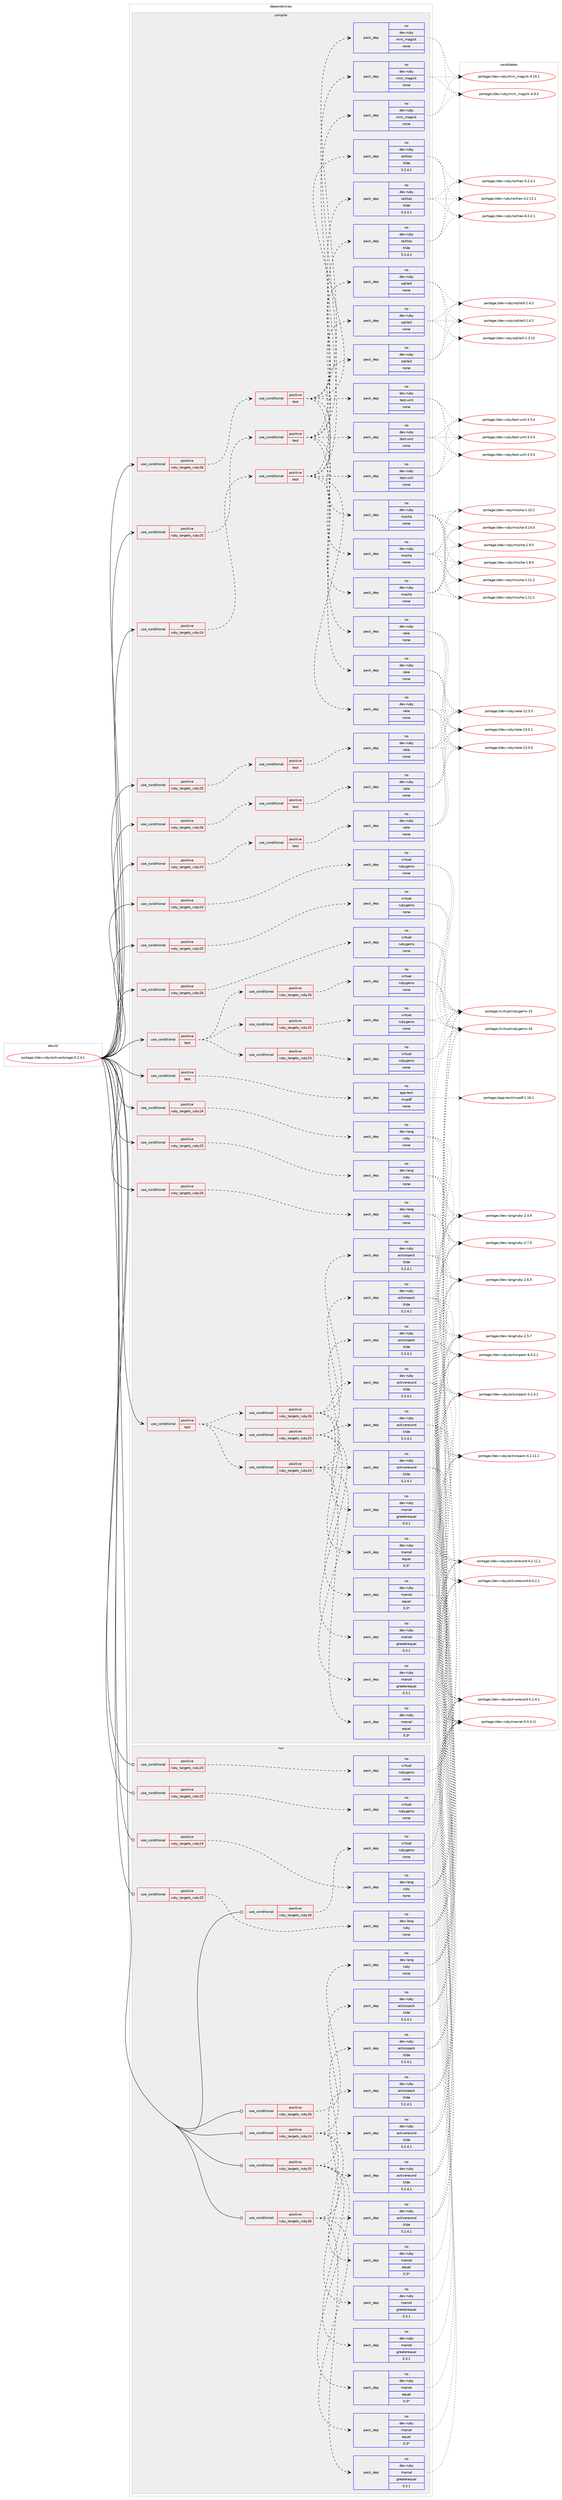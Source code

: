 digraph prolog {

# *************
# Graph options
# *************

newrank=true;
concentrate=true;
compound=true;
graph [rankdir=LR,fontname=Helvetica,fontsize=10,ranksep=1.5];#, ranksep=2.5, nodesep=0.2];
edge  [arrowhead=vee];
node  [fontname=Helvetica,fontsize=10];

# **********
# The ebuild
# **********

subgraph cluster_leftcol {
color=gray;
label=<<i>ebuild</i>>;
id [label="portage://dev-ruby/activestorage-5.2.4.1", color=red, width=4, href="../dev-ruby/activestorage-5.2.4.1.svg"];
}

# ****************
# The dependencies
# ****************

subgraph cluster_midcol {
color=gray;
label=<<i>dependencies</i>>;
subgraph cluster_compile {
fillcolor="#eeeeee";
style=filled;
label=<<i>compile</i>>;
subgraph cond94387 {
dependency369909 [label=<<TABLE BORDER="0" CELLBORDER="1" CELLSPACING="0" CELLPADDING="4"><TR><TD ROWSPAN="3" CELLPADDING="10">use_conditional</TD></TR><TR><TD>positive</TD></TR><TR><TD>ruby_targets_ruby24</TD></TR></TABLE>>, shape=none, color=red];
subgraph cond94388 {
dependency369910 [label=<<TABLE BORDER="0" CELLBORDER="1" CELLSPACING="0" CELLPADDING="4"><TR><TD ROWSPAN="3" CELLPADDING="10">use_conditional</TD></TR><TR><TD>positive</TD></TR><TR><TD>test</TD></TR></TABLE>>, shape=none, color=red];
subgraph pack270689 {
dependency369911 [label=<<TABLE BORDER="0" CELLBORDER="1" CELLSPACING="0" CELLPADDING="4" WIDTH="220"><TR><TD ROWSPAN="6" CELLPADDING="30">pack_dep</TD></TR><TR><TD WIDTH="110">no</TD></TR><TR><TD>dev-ruby</TD></TR><TR><TD>railties</TD></TR><TR><TD>tilde</TD></TR><TR><TD>5.2.4.1</TD></TR></TABLE>>, shape=none, color=blue];
}
dependency369910:e -> dependency369911:w [weight=20,style="dashed",arrowhead="vee"];
subgraph pack270690 {
dependency369912 [label=<<TABLE BORDER="0" CELLBORDER="1" CELLSPACING="0" CELLPADDING="4" WIDTH="220"><TR><TD ROWSPAN="6" CELLPADDING="30">pack_dep</TD></TR><TR><TD WIDTH="110">no</TD></TR><TR><TD>dev-ruby</TD></TR><TR><TD>test-unit</TD></TR><TR><TD>none</TD></TR><TR><TD></TD></TR></TABLE>>, shape=none, color=blue];
}
dependency369910:e -> dependency369912:w [weight=20,style="dashed",arrowhead="vee"];
subgraph pack270691 {
dependency369913 [label=<<TABLE BORDER="0" CELLBORDER="1" CELLSPACING="0" CELLPADDING="4" WIDTH="220"><TR><TD ROWSPAN="6" CELLPADDING="30">pack_dep</TD></TR><TR><TD WIDTH="110">no</TD></TR><TR><TD>dev-ruby</TD></TR><TR><TD>mini_magick</TD></TR><TR><TD>none</TD></TR><TR><TD></TD></TR></TABLE>>, shape=none, color=blue];
}
dependency369910:e -> dependency369913:w [weight=20,style="dashed",arrowhead="vee"];
subgraph pack270692 {
dependency369914 [label=<<TABLE BORDER="0" CELLBORDER="1" CELLSPACING="0" CELLPADDING="4" WIDTH="220"><TR><TD ROWSPAN="6" CELLPADDING="30">pack_dep</TD></TR><TR><TD WIDTH="110">no</TD></TR><TR><TD>dev-ruby</TD></TR><TR><TD>mocha</TD></TR><TR><TD>none</TD></TR><TR><TD></TD></TR></TABLE>>, shape=none, color=blue];
}
dependency369910:e -> dependency369914:w [weight=20,style="dashed",arrowhead="vee"];
subgraph pack270693 {
dependency369915 [label=<<TABLE BORDER="0" CELLBORDER="1" CELLSPACING="0" CELLPADDING="4" WIDTH="220"><TR><TD ROWSPAN="6" CELLPADDING="30">pack_dep</TD></TR><TR><TD WIDTH="110">no</TD></TR><TR><TD>dev-ruby</TD></TR><TR><TD>rake</TD></TR><TR><TD>none</TD></TR><TR><TD></TD></TR></TABLE>>, shape=none, color=blue];
}
dependency369910:e -> dependency369915:w [weight=20,style="dashed",arrowhead="vee"];
subgraph pack270694 {
dependency369916 [label=<<TABLE BORDER="0" CELLBORDER="1" CELLSPACING="0" CELLPADDING="4" WIDTH="220"><TR><TD ROWSPAN="6" CELLPADDING="30">pack_dep</TD></TR><TR><TD WIDTH="110">no</TD></TR><TR><TD>dev-ruby</TD></TR><TR><TD>sqlite3</TD></TR><TR><TD>none</TD></TR><TR><TD></TD></TR></TABLE>>, shape=none, color=blue];
}
dependency369910:e -> dependency369916:w [weight=20,style="dashed",arrowhead="vee"];
}
dependency369909:e -> dependency369910:w [weight=20,style="dashed",arrowhead="vee"];
}
id:e -> dependency369909:w [weight=20,style="solid",arrowhead="vee"];
subgraph cond94389 {
dependency369917 [label=<<TABLE BORDER="0" CELLBORDER="1" CELLSPACING="0" CELLPADDING="4"><TR><TD ROWSPAN="3" CELLPADDING="10">use_conditional</TD></TR><TR><TD>positive</TD></TR><TR><TD>ruby_targets_ruby24</TD></TR></TABLE>>, shape=none, color=red];
subgraph cond94390 {
dependency369918 [label=<<TABLE BORDER="0" CELLBORDER="1" CELLSPACING="0" CELLPADDING="4"><TR><TD ROWSPAN="3" CELLPADDING="10">use_conditional</TD></TR><TR><TD>positive</TD></TR><TR><TD>test</TD></TR></TABLE>>, shape=none, color=red];
subgraph pack270695 {
dependency369919 [label=<<TABLE BORDER="0" CELLBORDER="1" CELLSPACING="0" CELLPADDING="4" WIDTH="220"><TR><TD ROWSPAN="6" CELLPADDING="30">pack_dep</TD></TR><TR><TD WIDTH="110">no</TD></TR><TR><TD>dev-ruby</TD></TR><TR><TD>rake</TD></TR><TR><TD>none</TD></TR><TR><TD></TD></TR></TABLE>>, shape=none, color=blue];
}
dependency369918:e -> dependency369919:w [weight=20,style="dashed",arrowhead="vee"];
}
dependency369917:e -> dependency369918:w [weight=20,style="dashed",arrowhead="vee"];
}
id:e -> dependency369917:w [weight=20,style="solid",arrowhead="vee"];
subgraph cond94391 {
dependency369920 [label=<<TABLE BORDER="0" CELLBORDER="1" CELLSPACING="0" CELLPADDING="4"><TR><TD ROWSPAN="3" CELLPADDING="10">use_conditional</TD></TR><TR><TD>positive</TD></TR><TR><TD>ruby_targets_ruby24</TD></TR></TABLE>>, shape=none, color=red];
subgraph pack270696 {
dependency369921 [label=<<TABLE BORDER="0" CELLBORDER="1" CELLSPACING="0" CELLPADDING="4" WIDTH="220"><TR><TD ROWSPAN="6" CELLPADDING="30">pack_dep</TD></TR><TR><TD WIDTH="110">no</TD></TR><TR><TD>dev-lang</TD></TR><TR><TD>ruby</TD></TR><TR><TD>none</TD></TR><TR><TD></TD></TR></TABLE>>, shape=none, color=blue];
}
dependency369920:e -> dependency369921:w [weight=20,style="dashed",arrowhead="vee"];
}
id:e -> dependency369920:w [weight=20,style="solid",arrowhead="vee"];
subgraph cond94392 {
dependency369922 [label=<<TABLE BORDER="0" CELLBORDER="1" CELLSPACING="0" CELLPADDING="4"><TR><TD ROWSPAN="3" CELLPADDING="10">use_conditional</TD></TR><TR><TD>positive</TD></TR><TR><TD>ruby_targets_ruby24</TD></TR></TABLE>>, shape=none, color=red];
subgraph pack270697 {
dependency369923 [label=<<TABLE BORDER="0" CELLBORDER="1" CELLSPACING="0" CELLPADDING="4" WIDTH="220"><TR><TD ROWSPAN="6" CELLPADDING="30">pack_dep</TD></TR><TR><TD WIDTH="110">no</TD></TR><TR><TD>virtual</TD></TR><TR><TD>rubygems</TD></TR><TR><TD>none</TD></TR><TR><TD></TD></TR></TABLE>>, shape=none, color=blue];
}
dependency369922:e -> dependency369923:w [weight=20,style="dashed",arrowhead="vee"];
}
id:e -> dependency369922:w [weight=20,style="solid",arrowhead="vee"];
subgraph cond94393 {
dependency369924 [label=<<TABLE BORDER="0" CELLBORDER="1" CELLSPACING="0" CELLPADDING="4"><TR><TD ROWSPAN="3" CELLPADDING="10">use_conditional</TD></TR><TR><TD>positive</TD></TR><TR><TD>ruby_targets_ruby25</TD></TR></TABLE>>, shape=none, color=red];
subgraph cond94394 {
dependency369925 [label=<<TABLE BORDER="0" CELLBORDER="1" CELLSPACING="0" CELLPADDING="4"><TR><TD ROWSPAN="3" CELLPADDING="10">use_conditional</TD></TR><TR><TD>positive</TD></TR><TR><TD>test</TD></TR></TABLE>>, shape=none, color=red];
subgraph pack270698 {
dependency369926 [label=<<TABLE BORDER="0" CELLBORDER="1" CELLSPACING="0" CELLPADDING="4" WIDTH="220"><TR><TD ROWSPAN="6" CELLPADDING="30">pack_dep</TD></TR><TR><TD WIDTH="110">no</TD></TR><TR><TD>dev-ruby</TD></TR><TR><TD>railties</TD></TR><TR><TD>tilde</TD></TR><TR><TD>5.2.4.1</TD></TR></TABLE>>, shape=none, color=blue];
}
dependency369925:e -> dependency369926:w [weight=20,style="dashed",arrowhead="vee"];
subgraph pack270699 {
dependency369927 [label=<<TABLE BORDER="0" CELLBORDER="1" CELLSPACING="0" CELLPADDING="4" WIDTH="220"><TR><TD ROWSPAN="6" CELLPADDING="30">pack_dep</TD></TR><TR><TD WIDTH="110">no</TD></TR><TR><TD>dev-ruby</TD></TR><TR><TD>test-unit</TD></TR><TR><TD>none</TD></TR><TR><TD></TD></TR></TABLE>>, shape=none, color=blue];
}
dependency369925:e -> dependency369927:w [weight=20,style="dashed",arrowhead="vee"];
subgraph pack270700 {
dependency369928 [label=<<TABLE BORDER="0" CELLBORDER="1" CELLSPACING="0" CELLPADDING="4" WIDTH="220"><TR><TD ROWSPAN="6" CELLPADDING="30">pack_dep</TD></TR><TR><TD WIDTH="110">no</TD></TR><TR><TD>dev-ruby</TD></TR><TR><TD>mini_magick</TD></TR><TR><TD>none</TD></TR><TR><TD></TD></TR></TABLE>>, shape=none, color=blue];
}
dependency369925:e -> dependency369928:w [weight=20,style="dashed",arrowhead="vee"];
subgraph pack270701 {
dependency369929 [label=<<TABLE BORDER="0" CELLBORDER="1" CELLSPACING="0" CELLPADDING="4" WIDTH="220"><TR><TD ROWSPAN="6" CELLPADDING="30">pack_dep</TD></TR><TR><TD WIDTH="110">no</TD></TR><TR><TD>dev-ruby</TD></TR><TR><TD>mocha</TD></TR><TR><TD>none</TD></TR><TR><TD></TD></TR></TABLE>>, shape=none, color=blue];
}
dependency369925:e -> dependency369929:w [weight=20,style="dashed",arrowhead="vee"];
subgraph pack270702 {
dependency369930 [label=<<TABLE BORDER="0" CELLBORDER="1" CELLSPACING="0" CELLPADDING="4" WIDTH="220"><TR><TD ROWSPAN="6" CELLPADDING="30">pack_dep</TD></TR><TR><TD WIDTH="110">no</TD></TR><TR><TD>dev-ruby</TD></TR><TR><TD>rake</TD></TR><TR><TD>none</TD></TR><TR><TD></TD></TR></TABLE>>, shape=none, color=blue];
}
dependency369925:e -> dependency369930:w [weight=20,style="dashed",arrowhead="vee"];
subgraph pack270703 {
dependency369931 [label=<<TABLE BORDER="0" CELLBORDER="1" CELLSPACING="0" CELLPADDING="4" WIDTH="220"><TR><TD ROWSPAN="6" CELLPADDING="30">pack_dep</TD></TR><TR><TD WIDTH="110">no</TD></TR><TR><TD>dev-ruby</TD></TR><TR><TD>sqlite3</TD></TR><TR><TD>none</TD></TR><TR><TD></TD></TR></TABLE>>, shape=none, color=blue];
}
dependency369925:e -> dependency369931:w [weight=20,style="dashed",arrowhead="vee"];
}
dependency369924:e -> dependency369925:w [weight=20,style="dashed",arrowhead="vee"];
}
id:e -> dependency369924:w [weight=20,style="solid",arrowhead="vee"];
subgraph cond94395 {
dependency369932 [label=<<TABLE BORDER="0" CELLBORDER="1" CELLSPACING="0" CELLPADDING="4"><TR><TD ROWSPAN="3" CELLPADDING="10">use_conditional</TD></TR><TR><TD>positive</TD></TR><TR><TD>ruby_targets_ruby25</TD></TR></TABLE>>, shape=none, color=red];
subgraph cond94396 {
dependency369933 [label=<<TABLE BORDER="0" CELLBORDER="1" CELLSPACING="0" CELLPADDING="4"><TR><TD ROWSPAN="3" CELLPADDING="10">use_conditional</TD></TR><TR><TD>positive</TD></TR><TR><TD>test</TD></TR></TABLE>>, shape=none, color=red];
subgraph pack270704 {
dependency369934 [label=<<TABLE BORDER="0" CELLBORDER="1" CELLSPACING="0" CELLPADDING="4" WIDTH="220"><TR><TD ROWSPAN="6" CELLPADDING="30">pack_dep</TD></TR><TR><TD WIDTH="110">no</TD></TR><TR><TD>dev-ruby</TD></TR><TR><TD>rake</TD></TR><TR><TD>none</TD></TR><TR><TD></TD></TR></TABLE>>, shape=none, color=blue];
}
dependency369933:e -> dependency369934:w [weight=20,style="dashed",arrowhead="vee"];
}
dependency369932:e -> dependency369933:w [weight=20,style="dashed",arrowhead="vee"];
}
id:e -> dependency369932:w [weight=20,style="solid",arrowhead="vee"];
subgraph cond94397 {
dependency369935 [label=<<TABLE BORDER="0" CELLBORDER="1" CELLSPACING="0" CELLPADDING="4"><TR><TD ROWSPAN="3" CELLPADDING="10">use_conditional</TD></TR><TR><TD>positive</TD></TR><TR><TD>ruby_targets_ruby25</TD></TR></TABLE>>, shape=none, color=red];
subgraph pack270705 {
dependency369936 [label=<<TABLE BORDER="0" CELLBORDER="1" CELLSPACING="0" CELLPADDING="4" WIDTH="220"><TR><TD ROWSPAN="6" CELLPADDING="30">pack_dep</TD></TR><TR><TD WIDTH="110">no</TD></TR><TR><TD>dev-lang</TD></TR><TR><TD>ruby</TD></TR><TR><TD>none</TD></TR><TR><TD></TD></TR></TABLE>>, shape=none, color=blue];
}
dependency369935:e -> dependency369936:w [weight=20,style="dashed",arrowhead="vee"];
}
id:e -> dependency369935:w [weight=20,style="solid",arrowhead="vee"];
subgraph cond94398 {
dependency369937 [label=<<TABLE BORDER="0" CELLBORDER="1" CELLSPACING="0" CELLPADDING="4"><TR><TD ROWSPAN="3" CELLPADDING="10">use_conditional</TD></TR><TR><TD>positive</TD></TR><TR><TD>ruby_targets_ruby25</TD></TR></TABLE>>, shape=none, color=red];
subgraph pack270706 {
dependency369938 [label=<<TABLE BORDER="0" CELLBORDER="1" CELLSPACING="0" CELLPADDING="4" WIDTH="220"><TR><TD ROWSPAN="6" CELLPADDING="30">pack_dep</TD></TR><TR><TD WIDTH="110">no</TD></TR><TR><TD>virtual</TD></TR><TR><TD>rubygems</TD></TR><TR><TD>none</TD></TR><TR><TD></TD></TR></TABLE>>, shape=none, color=blue];
}
dependency369937:e -> dependency369938:w [weight=20,style="dashed",arrowhead="vee"];
}
id:e -> dependency369937:w [weight=20,style="solid",arrowhead="vee"];
subgraph cond94399 {
dependency369939 [label=<<TABLE BORDER="0" CELLBORDER="1" CELLSPACING="0" CELLPADDING="4"><TR><TD ROWSPAN="3" CELLPADDING="10">use_conditional</TD></TR><TR><TD>positive</TD></TR><TR><TD>ruby_targets_ruby26</TD></TR></TABLE>>, shape=none, color=red];
subgraph cond94400 {
dependency369940 [label=<<TABLE BORDER="0" CELLBORDER="1" CELLSPACING="0" CELLPADDING="4"><TR><TD ROWSPAN="3" CELLPADDING="10">use_conditional</TD></TR><TR><TD>positive</TD></TR><TR><TD>test</TD></TR></TABLE>>, shape=none, color=red];
subgraph pack270707 {
dependency369941 [label=<<TABLE BORDER="0" CELLBORDER="1" CELLSPACING="0" CELLPADDING="4" WIDTH="220"><TR><TD ROWSPAN="6" CELLPADDING="30">pack_dep</TD></TR><TR><TD WIDTH="110">no</TD></TR><TR><TD>dev-ruby</TD></TR><TR><TD>railties</TD></TR><TR><TD>tilde</TD></TR><TR><TD>5.2.4.1</TD></TR></TABLE>>, shape=none, color=blue];
}
dependency369940:e -> dependency369941:w [weight=20,style="dashed",arrowhead="vee"];
subgraph pack270708 {
dependency369942 [label=<<TABLE BORDER="0" CELLBORDER="1" CELLSPACING="0" CELLPADDING="4" WIDTH="220"><TR><TD ROWSPAN="6" CELLPADDING="30">pack_dep</TD></TR><TR><TD WIDTH="110">no</TD></TR><TR><TD>dev-ruby</TD></TR><TR><TD>test-unit</TD></TR><TR><TD>none</TD></TR><TR><TD></TD></TR></TABLE>>, shape=none, color=blue];
}
dependency369940:e -> dependency369942:w [weight=20,style="dashed",arrowhead="vee"];
subgraph pack270709 {
dependency369943 [label=<<TABLE BORDER="0" CELLBORDER="1" CELLSPACING="0" CELLPADDING="4" WIDTH="220"><TR><TD ROWSPAN="6" CELLPADDING="30">pack_dep</TD></TR><TR><TD WIDTH="110">no</TD></TR><TR><TD>dev-ruby</TD></TR><TR><TD>mini_magick</TD></TR><TR><TD>none</TD></TR><TR><TD></TD></TR></TABLE>>, shape=none, color=blue];
}
dependency369940:e -> dependency369943:w [weight=20,style="dashed",arrowhead="vee"];
subgraph pack270710 {
dependency369944 [label=<<TABLE BORDER="0" CELLBORDER="1" CELLSPACING="0" CELLPADDING="4" WIDTH="220"><TR><TD ROWSPAN="6" CELLPADDING="30">pack_dep</TD></TR><TR><TD WIDTH="110">no</TD></TR><TR><TD>dev-ruby</TD></TR><TR><TD>mocha</TD></TR><TR><TD>none</TD></TR><TR><TD></TD></TR></TABLE>>, shape=none, color=blue];
}
dependency369940:e -> dependency369944:w [weight=20,style="dashed",arrowhead="vee"];
subgraph pack270711 {
dependency369945 [label=<<TABLE BORDER="0" CELLBORDER="1" CELLSPACING="0" CELLPADDING="4" WIDTH="220"><TR><TD ROWSPAN="6" CELLPADDING="30">pack_dep</TD></TR><TR><TD WIDTH="110">no</TD></TR><TR><TD>dev-ruby</TD></TR><TR><TD>rake</TD></TR><TR><TD>none</TD></TR><TR><TD></TD></TR></TABLE>>, shape=none, color=blue];
}
dependency369940:e -> dependency369945:w [weight=20,style="dashed",arrowhead="vee"];
subgraph pack270712 {
dependency369946 [label=<<TABLE BORDER="0" CELLBORDER="1" CELLSPACING="0" CELLPADDING="4" WIDTH="220"><TR><TD ROWSPAN="6" CELLPADDING="30">pack_dep</TD></TR><TR><TD WIDTH="110">no</TD></TR><TR><TD>dev-ruby</TD></TR><TR><TD>sqlite3</TD></TR><TR><TD>none</TD></TR><TR><TD></TD></TR></TABLE>>, shape=none, color=blue];
}
dependency369940:e -> dependency369946:w [weight=20,style="dashed",arrowhead="vee"];
}
dependency369939:e -> dependency369940:w [weight=20,style="dashed",arrowhead="vee"];
}
id:e -> dependency369939:w [weight=20,style="solid",arrowhead="vee"];
subgraph cond94401 {
dependency369947 [label=<<TABLE BORDER="0" CELLBORDER="1" CELLSPACING="0" CELLPADDING="4"><TR><TD ROWSPAN="3" CELLPADDING="10">use_conditional</TD></TR><TR><TD>positive</TD></TR><TR><TD>ruby_targets_ruby26</TD></TR></TABLE>>, shape=none, color=red];
subgraph cond94402 {
dependency369948 [label=<<TABLE BORDER="0" CELLBORDER="1" CELLSPACING="0" CELLPADDING="4"><TR><TD ROWSPAN="3" CELLPADDING="10">use_conditional</TD></TR><TR><TD>positive</TD></TR><TR><TD>test</TD></TR></TABLE>>, shape=none, color=red];
subgraph pack270713 {
dependency369949 [label=<<TABLE BORDER="0" CELLBORDER="1" CELLSPACING="0" CELLPADDING="4" WIDTH="220"><TR><TD ROWSPAN="6" CELLPADDING="30">pack_dep</TD></TR><TR><TD WIDTH="110">no</TD></TR><TR><TD>dev-ruby</TD></TR><TR><TD>rake</TD></TR><TR><TD>none</TD></TR><TR><TD></TD></TR></TABLE>>, shape=none, color=blue];
}
dependency369948:e -> dependency369949:w [weight=20,style="dashed",arrowhead="vee"];
}
dependency369947:e -> dependency369948:w [weight=20,style="dashed",arrowhead="vee"];
}
id:e -> dependency369947:w [weight=20,style="solid",arrowhead="vee"];
subgraph cond94403 {
dependency369950 [label=<<TABLE BORDER="0" CELLBORDER="1" CELLSPACING="0" CELLPADDING="4"><TR><TD ROWSPAN="3" CELLPADDING="10">use_conditional</TD></TR><TR><TD>positive</TD></TR><TR><TD>ruby_targets_ruby26</TD></TR></TABLE>>, shape=none, color=red];
subgraph pack270714 {
dependency369951 [label=<<TABLE BORDER="0" CELLBORDER="1" CELLSPACING="0" CELLPADDING="4" WIDTH="220"><TR><TD ROWSPAN="6" CELLPADDING="30">pack_dep</TD></TR><TR><TD WIDTH="110">no</TD></TR><TR><TD>dev-lang</TD></TR><TR><TD>ruby</TD></TR><TR><TD>none</TD></TR><TR><TD></TD></TR></TABLE>>, shape=none, color=blue];
}
dependency369950:e -> dependency369951:w [weight=20,style="dashed",arrowhead="vee"];
}
id:e -> dependency369950:w [weight=20,style="solid",arrowhead="vee"];
subgraph cond94404 {
dependency369952 [label=<<TABLE BORDER="0" CELLBORDER="1" CELLSPACING="0" CELLPADDING="4"><TR><TD ROWSPAN="3" CELLPADDING="10">use_conditional</TD></TR><TR><TD>positive</TD></TR><TR><TD>ruby_targets_ruby26</TD></TR></TABLE>>, shape=none, color=red];
subgraph pack270715 {
dependency369953 [label=<<TABLE BORDER="0" CELLBORDER="1" CELLSPACING="0" CELLPADDING="4" WIDTH="220"><TR><TD ROWSPAN="6" CELLPADDING="30">pack_dep</TD></TR><TR><TD WIDTH="110">no</TD></TR><TR><TD>virtual</TD></TR><TR><TD>rubygems</TD></TR><TR><TD>none</TD></TR><TR><TD></TD></TR></TABLE>>, shape=none, color=blue];
}
dependency369952:e -> dependency369953:w [weight=20,style="dashed",arrowhead="vee"];
}
id:e -> dependency369952:w [weight=20,style="solid",arrowhead="vee"];
subgraph cond94405 {
dependency369954 [label=<<TABLE BORDER="0" CELLBORDER="1" CELLSPACING="0" CELLPADDING="4"><TR><TD ROWSPAN="3" CELLPADDING="10">use_conditional</TD></TR><TR><TD>positive</TD></TR><TR><TD>test</TD></TR></TABLE>>, shape=none, color=red];
subgraph cond94406 {
dependency369955 [label=<<TABLE BORDER="0" CELLBORDER="1" CELLSPACING="0" CELLPADDING="4"><TR><TD ROWSPAN="3" CELLPADDING="10">use_conditional</TD></TR><TR><TD>positive</TD></TR><TR><TD>ruby_targets_ruby24</TD></TR></TABLE>>, shape=none, color=red];
subgraph pack270716 {
dependency369956 [label=<<TABLE BORDER="0" CELLBORDER="1" CELLSPACING="0" CELLPADDING="4" WIDTH="220"><TR><TD ROWSPAN="6" CELLPADDING="30">pack_dep</TD></TR><TR><TD WIDTH="110">no</TD></TR><TR><TD>dev-ruby</TD></TR><TR><TD>actionpack</TD></TR><TR><TD>tilde</TD></TR><TR><TD>5.2.4.1</TD></TR></TABLE>>, shape=none, color=blue];
}
dependency369955:e -> dependency369956:w [weight=20,style="dashed",arrowhead="vee"];
subgraph pack270717 {
dependency369957 [label=<<TABLE BORDER="0" CELLBORDER="1" CELLSPACING="0" CELLPADDING="4" WIDTH="220"><TR><TD ROWSPAN="6" CELLPADDING="30">pack_dep</TD></TR><TR><TD WIDTH="110">no</TD></TR><TR><TD>dev-ruby</TD></TR><TR><TD>activerecord</TD></TR><TR><TD>tilde</TD></TR><TR><TD>5.2.4.1</TD></TR></TABLE>>, shape=none, color=blue];
}
dependency369955:e -> dependency369957:w [weight=20,style="dashed",arrowhead="vee"];
subgraph pack270718 {
dependency369958 [label=<<TABLE BORDER="0" CELLBORDER="1" CELLSPACING="0" CELLPADDING="4" WIDTH="220"><TR><TD ROWSPAN="6" CELLPADDING="30">pack_dep</TD></TR><TR><TD WIDTH="110">no</TD></TR><TR><TD>dev-ruby</TD></TR><TR><TD>marcel</TD></TR><TR><TD>greaterequal</TD></TR><TR><TD>0.3.1</TD></TR></TABLE>>, shape=none, color=blue];
}
dependency369955:e -> dependency369958:w [weight=20,style="dashed",arrowhead="vee"];
subgraph pack270719 {
dependency369959 [label=<<TABLE BORDER="0" CELLBORDER="1" CELLSPACING="0" CELLPADDING="4" WIDTH="220"><TR><TD ROWSPAN="6" CELLPADDING="30">pack_dep</TD></TR><TR><TD WIDTH="110">no</TD></TR><TR><TD>dev-ruby</TD></TR><TR><TD>marcel</TD></TR><TR><TD>equal</TD></TR><TR><TD>0.3*</TD></TR></TABLE>>, shape=none, color=blue];
}
dependency369955:e -> dependency369959:w [weight=20,style="dashed",arrowhead="vee"];
}
dependency369954:e -> dependency369955:w [weight=20,style="dashed",arrowhead="vee"];
subgraph cond94407 {
dependency369960 [label=<<TABLE BORDER="0" CELLBORDER="1" CELLSPACING="0" CELLPADDING="4"><TR><TD ROWSPAN="3" CELLPADDING="10">use_conditional</TD></TR><TR><TD>positive</TD></TR><TR><TD>ruby_targets_ruby25</TD></TR></TABLE>>, shape=none, color=red];
subgraph pack270720 {
dependency369961 [label=<<TABLE BORDER="0" CELLBORDER="1" CELLSPACING="0" CELLPADDING="4" WIDTH="220"><TR><TD ROWSPAN="6" CELLPADDING="30">pack_dep</TD></TR><TR><TD WIDTH="110">no</TD></TR><TR><TD>dev-ruby</TD></TR><TR><TD>actionpack</TD></TR><TR><TD>tilde</TD></TR><TR><TD>5.2.4.1</TD></TR></TABLE>>, shape=none, color=blue];
}
dependency369960:e -> dependency369961:w [weight=20,style="dashed",arrowhead="vee"];
subgraph pack270721 {
dependency369962 [label=<<TABLE BORDER="0" CELLBORDER="1" CELLSPACING="0" CELLPADDING="4" WIDTH="220"><TR><TD ROWSPAN="6" CELLPADDING="30">pack_dep</TD></TR><TR><TD WIDTH="110">no</TD></TR><TR><TD>dev-ruby</TD></TR><TR><TD>activerecord</TD></TR><TR><TD>tilde</TD></TR><TR><TD>5.2.4.1</TD></TR></TABLE>>, shape=none, color=blue];
}
dependency369960:e -> dependency369962:w [weight=20,style="dashed",arrowhead="vee"];
subgraph pack270722 {
dependency369963 [label=<<TABLE BORDER="0" CELLBORDER="1" CELLSPACING="0" CELLPADDING="4" WIDTH="220"><TR><TD ROWSPAN="6" CELLPADDING="30">pack_dep</TD></TR><TR><TD WIDTH="110">no</TD></TR><TR><TD>dev-ruby</TD></TR><TR><TD>marcel</TD></TR><TR><TD>greaterequal</TD></TR><TR><TD>0.3.1</TD></TR></TABLE>>, shape=none, color=blue];
}
dependency369960:e -> dependency369963:w [weight=20,style="dashed",arrowhead="vee"];
subgraph pack270723 {
dependency369964 [label=<<TABLE BORDER="0" CELLBORDER="1" CELLSPACING="0" CELLPADDING="4" WIDTH="220"><TR><TD ROWSPAN="6" CELLPADDING="30">pack_dep</TD></TR><TR><TD WIDTH="110">no</TD></TR><TR><TD>dev-ruby</TD></TR><TR><TD>marcel</TD></TR><TR><TD>equal</TD></TR><TR><TD>0.3*</TD></TR></TABLE>>, shape=none, color=blue];
}
dependency369960:e -> dependency369964:w [weight=20,style="dashed",arrowhead="vee"];
}
dependency369954:e -> dependency369960:w [weight=20,style="dashed",arrowhead="vee"];
subgraph cond94408 {
dependency369965 [label=<<TABLE BORDER="0" CELLBORDER="1" CELLSPACING="0" CELLPADDING="4"><TR><TD ROWSPAN="3" CELLPADDING="10">use_conditional</TD></TR><TR><TD>positive</TD></TR><TR><TD>ruby_targets_ruby26</TD></TR></TABLE>>, shape=none, color=red];
subgraph pack270724 {
dependency369966 [label=<<TABLE BORDER="0" CELLBORDER="1" CELLSPACING="0" CELLPADDING="4" WIDTH="220"><TR><TD ROWSPAN="6" CELLPADDING="30">pack_dep</TD></TR><TR><TD WIDTH="110">no</TD></TR><TR><TD>dev-ruby</TD></TR><TR><TD>actionpack</TD></TR><TR><TD>tilde</TD></TR><TR><TD>5.2.4.1</TD></TR></TABLE>>, shape=none, color=blue];
}
dependency369965:e -> dependency369966:w [weight=20,style="dashed",arrowhead="vee"];
subgraph pack270725 {
dependency369967 [label=<<TABLE BORDER="0" CELLBORDER="1" CELLSPACING="0" CELLPADDING="4" WIDTH="220"><TR><TD ROWSPAN="6" CELLPADDING="30">pack_dep</TD></TR><TR><TD WIDTH="110">no</TD></TR><TR><TD>dev-ruby</TD></TR><TR><TD>activerecord</TD></TR><TR><TD>tilde</TD></TR><TR><TD>5.2.4.1</TD></TR></TABLE>>, shape=none, color=blue];
}
dependency369965:e -> dependency369967:w [weight=20,style="dashed",arrowhead="vee"];
subgraph pack270726 {
dependency369968 [label=<<TABLE BORDER="0" CELLBORDER="1" CELLSPACING="0" CELLPADDING="4" WIDTH="220"><TR><TD ROWSPAN="6" CELLPADDING="30">pack_dep</TD></TR><TR><TD WIDTH="110">no</TD></TR><TR><TD>dev-ruby</TD></TR><TR><TD>marcel</TD></TR><TR><TD>greaterequal</TD></TR><TR><TD>0.3.1</TD></TR></TABLE>>, shape=none, color=blue];
}
dependency369965:e -> dependency369968:w [weight=20,style="dashed",arrowhead="vee"];
subgraph pack270727 {
dependency369969 [label=<<TABLE BORDER="0" CELLBORDER="1" CELLSPACING="0" CELLPADDING="4" WIDTH="220"><TR><TD ROWSPAN="6" CELLPADDING="30">pack_dep</TD></TR><TR><TD WIDTH="110">no</TD></TR><TR><TD>dev-ruby</TD></TR><TR><TD>marcel</TD></TR><TR><TD>equal</TD></TR><TR><TD>0.3*</TD></TR></TABLE>>, shape=none, color=blue];
}
dependency369965:e -> dependency369969:w [weight=20,style="dashed",arrowhead="vee"];
}
dependency369954:e -> dependency369965:w [weight=20,style="dashed",arrowhead="vee"];
}
id:e -> dependency369954:w [weight=20,style="solid",arrowhead="vee"];
subgraph cond94409 {
dependency369970 [label=<<TABLE BORDER="0" CELLBORDER="1" CELLSPACING="0" CELLPADDING="4"><TR><TD ROWSPAN="3" CELLPADDING="10">use_conditional</TD></TR><TR><TD>positive</TD></TR><TR><TD>test</TD></TR></TABLE>>, shape=none, color=red];
subgraph cond94410 {
dependency369971 [label=<<TABLE BORDER="0" CELLBORDER="1" CELLSPACING="0" CELLPADDING="4"><TR><TD ROWSPAN="3" CELLPADDING="10">use_conditional</TD></TR><TR><TD>positive</TD></TR><TR><TD>ruby_targets_ruby24</TD></TR></TABLE>>, shape=none, color=red];
subgraph pack270728 {
dependency369972 [label=<<TABLE BORDER="0" CELLBORDER="1" CELLSPACING="0" CELLPADDING="4" WIDTH="220"><TR><TD ROWSPAN="6" CELLPADDING="30">pack_dep</TD></TR><TR><TD WIDTH="110">no</TD></TR><TR><TD>virtual</TD></TR><TR><TD>rubygems</TD></TR><TR><TD>none</TD></TR><TR><TD></TD></TR></TABLE>>, shape=none, color=blue];
}
dependency369971:e -> dependency369972:w [weight=20,style="dashed",arrowhead="vee"];
}
dependency369970:e -> dependency369971:w [weight=20,style="dashed",arrowhead="vee"];
subgraph cond94411 {
dependency369973 [label=<<TABLE BORDER="0" CELLBORDER="1" CELLSPACING="0" CELLPADDING="4"><TR><TD ROWSPAN="3" CELLPADDING="10">use_conditional</TD></TR><TR><TD>positive</TD></TR><TR><TD>ruby_targets_ruby25</TD></TR></TABLE>>, shape=none, color=red];
subgraph pack270729 {
dependency369974 [label=<<TABLE BORDER="0" CELLBORDER="1" CELLSPACING="0" CELLPADDING="4" WIDTH="220"><TR><TD ROWSPAN="6" CELLPADDING="30">pack_dep</TD></TR><TR><TD WIDTH="110">no</TD></TR><TR><TD>virtual</TD></TR><TR><TD>rubygems</TD></TR><TR><TD>none</TD></TR><TR><TD></TD></TR></TABLE>>, shape=none, color=blue];
}
dependency369973:e -> dependency369974:w [weight=20,style="dashed",arrowhead="vee"];
}
dependency369970:e -> dependency369973:w [weight=20,style="dashed",arrowhead="vee"];
subgraph cond94412 {
dependency369975 [label=<<TABLE BORDER="0" CELLBORDER="1" CELLSPACING="0" CELLPADDING="4"><TR><TD ROWSPAN="3" CELLPADDING="10">use_conditional</TD></TR><TR><TD>positive</TD></TR><TR><TD>ruby_targets_ruby26</TD></TR></TABLE>>, shape=none, color=red];
subgraph pack270730 {
dependency369976 [label=<<TABLE BORDER="0" CELLBORDER="1" CELLSPACING="0" CELLPADDING="4" WIDTH="220"><TR><TD ROWSPAN="6" CELLPADDING="30">pack_dep</TD></TR><TR><TD WIDTH="110">no</TD></TR><TR><TD>virtual</TD></TR><TR><TD>rubygems</TD></TR><TR><TD>none</TD></TR><TR><TD></TD></TR></TABLE>>, shape=none, color=blue];
}
dependency369975:e -> dependency369976:w [weight=20,style="dashed",arrowhead="vee"];
}
dependency369970:e -> dependency369975:w [weight=20,style="dashed",arrowhead="vee"];
}
id:e -> dependency369970:w [weight=20,style="solid",arrowhead="vee"];
subgraph cond94413 {
dependency369977 [label=<<TABLE BORDER="0" CELLBORDER="1" CELLSPACING="0" CELLPADDING="4"><TR><TD ROWSPAN="3" CELLPADDING="10">use_conditional</TD></TR><TR><TD>positive</TD></TR><TR><TD>test</TD></TR></TABLE>>, shape=none, color=red];
subgraph pack270731 {
dependency369978 [label=<<TABLE BORDER="0" CELLBORDER="1" CELLSPACING="0" CELLPADDING="4" WIDTH="220"><TR><TD ROWSPAN="6" CELLPADDING="30">pack_dep</TD></TR><TR><TD WIDTH="110">no</TD></TR><TR><TD>app-text</TD></TR><TR><TD>mupdf</TD></TR><TR><TD>none</TD></TR><TR><TD></TD></TR></TABLE>>, shape=none, color=blue];
}
dependency369977:e -> dependency369978:w [weight=20,style="dashed",arrowhead="vee"];
}
id:e -> dependency369977:w [weight=20,style="solid",arrowhead="vee"];
}
subgraph cluster_compileandrun {
fillcolor="#eeeeee";
style=filled;
label=<<i>compile and run</i>>;
}
subgraph cluster_run {
fillcolor="#eeeeee";
style=filled;
label=<<i>run</i>>;
subgraph cond94414 {
dependency369979 [label=<<TABLE BORDER="0" CELLBORDER="1" CELLSPACING="0" CELLPADDING="4"><TR><TD ROWSPAN="3" CELLPADDING="10">use_conditional</TD></TR><TR><TD>positive</TD></TR><TR><TD>ruby_targets_ruby24</TD></TR></TABLE>>, shape=none, color=red];
subgraph pack270732 {
dependency369980 [label=<<TABLE BORDER="0" CELLBORDER="1" CELLSPACING="0" CELLPADDING="4" WIDTH="220"><TR><TD ROWSPAN="6" CELLPADDING="30">pack_dep</TD></TR><TR><TD WIDTH="110">no</TD></TR><TR><TD>dev-lang</TD></TR><TR><TD>ruby</TD></TR><TR><TD>none</TD></TR><TR><TD></TD></TR></TABLE>>, shape=none, color=blue];
}
dependency369979:e -> dependency369980:w [weight=20,style="dashed",arrowhead="vee"];
}
id:e -> dependency369979:w [weight=20,style="solid",arrowhead="odot"];
subgraph cond94415 {
dependency369981 [label=<<TABLE BORDER="0" CELLBORDER="1" CELLSPACING="0" CELLPADDING="4"><TR><TD ROWSPAN="3" CELLPADDING="10">use_conditional</TD></TR><TR><TD>positive</TD></TR><TR><TD>ruby_targets_ruby24</TD></TR></TABLE>>, shape=none, color=red];
subgraph pack270733 {
dependency369982 [label=<<TABLE BORDER="0" CELLBORDER="1" CELLSPACING="0" CELLPADDING="4" WIDTH="220"><TR><TD ROWSPAN="6" CELLPADDING="30">pack_dep</TD></TR><TR><TD WIDTH="110">no</TD></TR><TR><TD>dev-ruby</TD></TR><TR><TD>actionpack</TD></TR><TR><TD>tilde</TD></TR><TR><TD>5.2.4.1</TD></TR></TABLE>>, shape=none, color=blue];
}
dependency369981:e -> dependency369982:w [weight=20,style="dashed",arrowhead="vee"];
subgraph pack270734 {
dependency369983 [label=<<TABLE BORDER="0" CELLBORDER="1" CELLSPACING="0" CELLPADDING="4" WIDTH="220"><TR><TD ROWSPAN="6" CELLPADDING="30">pack_dep</TD></TR><TR><TD WIDTH="110">no</TD></TR><TR><TD>dev-ruby</TD></TR><TR><TD>activerecord</TD></TR><TR><TD>tilde</TD></TR><TR><TD>5.2.4.1</TD></TR></TABLE>>, shape=none, color=blue];
}
dependency369981:e -> dependency369983:w [weight=20,style="dashed",arrowhead="vee"];
subgraph pack270735 {
dependency369984 [label=<<TABLE BORDER="0" CELLBORDER="1" CELLSPACING="0" CELLPADDING="4" WIDTH="220"><TR><TD ROWSPAN="6" CELLPADDING="30">pack_dep</TD></TR><TR><TD WIDTH="110">no</TD></TR><TR><TD>dev-ruby</TD></TR><TR><TD>marcel</TD></TR><TR><TD>greaterequal</TD></TR><TR><TD>0.3.1</TD></TR></TABLE>>, shape=none, color=blue];
}
dependency369981:e -> dependency369984:w [weight=20,style="dashed",arrowhead="vee"];
subgraph pack270736 {
dependency369985 [label=<<TABLE BORDER="0" CELLBORDER="1" CELLSPACING="0" CELLPADDING="4" WIDTH="220"><TR><TD ROWSPAN="6" CELLPADDING="30">pack_dep</TD></TR><TR><TD WIDTH="110">no</TD></TR><TR><TD>dev-ruby</TD></TR><TR><TD>marcel</TD></TR><TR><TD>equal</TD></TR><TR><TD>0.3*</TD></TR></TABLE>>, shape=none, color=blue];
}
dependency369981:e -> dependency369985:w [weight=20,style="dashed",arrowhead="vee"];
}
id:e -> dependency369981:w [weight=20,style="solid",arrowhead="odot"];
subgraph cond94416 {
dependency369986 [label=<<TABLE BORDER="0" CELLBORDER="1" CELLSPACING="0" CELLPADDING="4"><TR><TD ROWSPAN="3" CELLPADDING="10">use_conditional</TD></TR><TR><TD>positive</TD></TR><TR><TD>ruby_targets_ruby24</TD></TR></TABLE>>, shape=none, color=red];
subgraph pack270737 {
dependency369987 [label=<<TABLE BORDER="0" CELLBORDER="1" CELLSPACING="0" CELLPADDING="4" WIDTH="220"><TR><TD ROWSPAN="6" CELLPADDING="30">pack_dep</TD></TR><TR><TD WIDTH="110">no</TD></TR><TR><TD>virtual</TD></TR><TR><TD>rubygems</TD></TR><TR><TD>none</TD></TR><TR><TD></TD></TR></TABLE>>, shape=none, color=blue];
}
dependency369986:e -> dependency369987:w [weight=20,style="dashed",arrowhead="vee"];
}
id:e -> dependency369986:w [weight=20,style="solid",arrowhead="odot"];
subgraph cond94417 {
dependency369988 [label=<<TABLE BORDER="0" CELLBORDER="1" CELLSPACING="0" CELLPADDING="4"><TR><TD ROWSPAN="3" CELLPADDING="10">use_conditional</TD></TR><TR><TD>positive</TD></TR><TR><TD>ruby_targets_ruby25</TD></TR></TABLE>>, shape=none, color=red];
subgraph pack270738 {
dependency369989 [label=<<TABLE BORDER="0" CELLBORDER="1" CELLSPACING="0" CELLPADDING="4" WIDTH="220"><TR><TD ROWSPAN="6" CELLPADDING="30">pack_dep</TD></TR><TR><TD WIDTH="110">no</TD></TR><TR><TD>dev-lang</TD></TR><TR><TD>ruby</TD></TR><TR><TD>none</TD></TR><TR><TD></TD></TR></TABLE>>, shape=none, color=blue];
}
dependency369988:e -> dependency369989:w [weight=20,style="dashed",arrowhead="vee"];
}
id:e -> dependency369988:w [weight=20,style="solid",arrowhead="odot"];
subgraph cond94418 {
dependency369990 [label=<<TABLE BORDER="0" CELLBORDER="1" CELLSPACING="0" CELLPADDING="4"><TR><TD ROWSPAN="3" CELLPADDING="10">use_conditional</TD></TR><TR><TD>positive</TD></TR><TR><TD>ruby_targets_ruby25</TD></TR></TABLE>>, shape=none, color=red];
subgraph pack270739 {
dependency369991 [label=<<TABLE BORDER="0" CELLBORDER="1" CELLSPACING="0" CELLPADDING="4" WIDTH="220"><TR><TD ROWSPAN="6" CELLPADDING="30">pack_dep</TD></TR><TR><TD WIDTH="110">no</TD></TR><TR><TD>dev-ruby</TD></TR><TR><TD>actionpack</TD></TR><TR><TD>tilde</TD></TR><TR><TD>5.2.4.1</TD></TR></TABLE>>, shape=none, color=blue];
}
dependency369990:e -> dependency369991:w [weight=20,style="dashed",arrowhead="vee"];
subgraph pack270740 {
dependency369992 [label=<<TABLE BORDER="0" CELLBORDER="1" CELLSPACING="0" CELLPADDING="4" WIDTH="220"><TR><TD ROWSPAN="6" CELLPADDING="30">pack_dep</TD></TR><TR><TD WIDTH="110">no</TD></TR><TR><TD>dev-ruby</TD></TR><TR><TD>activerecord</TD></TR><TR><TD>tilde</TD></TR><TR><TD>5.2.4.1</TD></TR></TABLE>>, shape=none, color=blue];
}
dependency369990:e -> dependency369992:w [weight=20,style="dashed",arrowhead="vee"];
subgraph pack270741 {
dependency369993 [label=<<TABLE BORDER="0" CELLBORDER="1" CELLSPACING="0" CELLPADDING="4" WIDTH="220"><TR><TD ROWSPAN="6" CELLPADDING="30">pack_dep</TD></TR><TR><TD WIDTH="110">no</TD></TR><TR><TD>dev-ruby</TD></TR><TR><TD>marcel</TD></TR><TR><TD>greaterequal</TD></TR><TR><TD>0.3.1</TD></TR></TABLE>>, shape=none, color=blue];
}
dependency369990:e -> dependency369993:w [weight=20,style="dashed",arrowhead="vee"];
subgraph pack270742 {
dependency369994 [label=<<TABLE BORDER="0" CELLBORDER="1" CELLSPACING="0" CELLPADDING="4" WIDTH="220"><TR><TD ROWSPAN="6" CELLPADDING="30">pack_dep</TD></TR><TR><TD WIDTH="110">no</TD></TR><TR><TD>dev-ruby</TD></TR><TR><TD>marcel</TD></TR><TR><TD>equal</TD></TR><TR><TD>0.3*</TD></TR></TABLE>>, shape=none, color=blue];
}
dependency369990:e -> dependency369994:w [weight=20,style="dashed",arrowhead="vee"];
}
id:e -> dependency369990:w [weight=20,style="solid",arrowhead="odot"];
subgraph cond94419 {
dependency369995 [label=<<TABLE BORDER="0" CELLBORDER="1" CELLSPACING="0" CELLPADDING="4"><TR><TD ROWSPAN="3" CELLPADDING="10">use_conditional</TD></TR><TR><TD>positive</TD></TR><TR><TD>ruby_targets_ruby25</TD></TR></TABLE>>, shape=none, color=red];
subgraph pack270743 {
dependency369996 [label=<<TABLE BORDER="0" CELLBORDER="1" CELLSPACING="0" CELLPADDING="4" WIDTH="220"><TR><TD ROWSPAN="6" CELLPADDING="30">pack_dep</TD></TR><TR><TD WIDTH="110">no</TD></TR><TR><TD>virtual</TD></TR><TR><TD>rubygems</TD></TR><TR><TD>none</TD></TR><TR><TD></TD></TR></TABLE>>, shape=none, color=blue];
}
dependency369995:e -> dependency369996:w [weight=20,style="dashed",arrowhead="vee"];
}
id:e -> dependency369995:w [weight=20,style="solid",arrowhead="odot"];
subgraph cond94420 {
dependency369997 [label=<<TABLE BORDER="0" CELLBORDER="1" CELLSPACING="0" CELLPADDING="4"><TR><TD ROWSPAN="3" CELLPADDING="10">use_conditional</TD></TR><TR><TD>positive</TD></TR><TR><TD>ruby_targets_ruby26</TD></TR></TABLE>>, shape=none, color=red];
subgraph pack270744 {
dependency369998 [label=<<TABLE BORDER="0" CELLBORDER="1" CELLSPACING="0" CELLPADDING="4" WIDTH="220"><TR><TD ROWSPAN="6" CELLPADDING="30">pack_dep</TD></TR><TR><TD WIDTH="110">no</TD></TR><TR><TD>dev-lang</TD></TR><TR><TD>ruby</TD></TR><TR><TD>none</TD></TR><TR><TD></TD></TR></TABLE>>, shape=none, color=blue];
}
dependency369997:e -> dependency369998:w [weight=20,style="dashed",arrowhead="vee"];
}
id:e -> dependency369997:w [weight=20,style="solid",arrowhead="odot"];
subgraph cond94421 {
dependency369999 [label=<<TABLE BORDER="0" CELLBORDER="1" CELLSPACING="0" CELLPADDING="4"><TR><TD ROWSPAN="3" CELLPADDING="10">use_conditional</TD></TR><TR><TD>positive</TD></TR><TR><TD>ruby_targets_ruby26</TD></TR></TABLE>>, shape=none, color=red];
subgraph pack270745 {
dependency370000 [label=<<TABLE BORDER="0" CELLBORDER="1" CELLSPACING="0" CELLPADDING="4" WIDTH="220"><TR><TD ROWSPAN="6" CELLPADDING="30">pack_dep</TD></TR><TR><TD WIDTH="110">no</TD></TR><TR><TD>dev-ruby</TD></TR><TR><TD>actionpack</TD></TR><TR><TD>tilde</TD></TR><TR><TD>5.2.4.1</TD></TR></TABLE>>, shape=none, color=blue];
}
dependency369999:e -> dependency370000:w [weight=20,style="dashed",arrowhead="vee"];
subgraph pack270746 {
dependency370001 [label=<<TABLE BORDER="0" CELLBORDER="1" CELLSPACING="0" CELLPADDING="4" WIDTH="220"><TR><TD ROWSPAN="6" CELLPADDING="30">pack_dep</TD></TR><TR><TD WIDTH="110">no</TD></TR><TR><TD>dev-ruby</TD></TR><TR><TD>activerecord</TD></TR><TR><TD>tilde</TD></TR><TR><TD>5.2.4.1</TD></TR></TABLE>>, shape=none, color=blue];
}
dependency369999:e -> dependency370001:w [weight=20,style="dashed",arrowhead="vee"];
subgraph pack270747 {
dependency370002 [label=<<TABLE BORDER="0" CELLBORDER="1" CELLSPACING="0" CELLPADDING="4" WIDTH="220"><TR><TD ROWSPAN="6" CELLPADDING="30">pack_dep</TD></TR><TR><TD WIDTH="110">no</TD></TR><TR><TD>dev-ruby</TD></TR><TR><TD>marcel</TD></TR><TR><TD>greaterequal</TD></TR><TR><TD>0.3.1</TD></TR></TABLE>>, shape=none, color=blue];
}
dependency369999:e -> dependency370002:w [weight=20,style="dashed",arrowhead="vee"];
subgraph pack270748 {
dependency370003 [label=<<TABLE BORDER="0" CELLBORDER="1" CELLSPACING="0" CELLPADDING="4" WIDTH="220"><TR><TD ROWSPAN="6" CELLPADDING="30">pack_dep</TD></TR><TR><TD WIDTH="110">no</TD></TR><TR><TD>dev-ruby</TD></TR><TR><TD>marcel</TD></TR><TR><TD>equal</TD></TR><TR><TD>0.3*</TD></TR></TABLE>>, shape=none, color=blue];
}
dependency369999:e -> dependency370003:w [weight=20,style="dashed",arrowhead="vee"];
}
id:e -> dependency369999:w [weight=20,style="solid",arrowhead="odot"];
subgraph cond94422 {
dependency370004 [label=<<TABLE BORDER="0" CELLBORDER="1" CELLSPACING="0" CELLPADDING="4"><TR><TD ROWSPAN="3" CELLPADDING="10">use_conditional</TD></TR><TR><TD>positive</TD></TR><TR><TD>ruby_targets_ruby26</TD></TR></TABLE>>, shape=none, color=red];
subgraph pack270749 {
dependency370005 [label=<<TABLE BORDER="0" CELLBORDER="1" CELLSPACING="0" CELLPADDING="4" WIDTH="220"><TR><TD ROWSPAN="6" CELLPADDING="30">pack_dep</TD></TR><TR><TD WIDTH="110">no</TD></TR><TR><TD>virtual</TD></TR><TR><TD>rubygems</TD></TR><TR><TD>none</TD></TR><TR><TD></TD></TR></TABLE>>, shape=none, color=blue];
}
dependency370004:e -> dependency370005:w [weight=20,style="dashed",arrowhead="vee"];
}
id:e -> dependency370004:w [weight=20,style="solid",arrowhead="odot"];
}
}

# **************
# The candidates
# **************

subgraph cluster_choices {
rank=same;
color=gray;
label=<<i>candidates</i>>;

subgraph choice270689 {
color=black;
nodesep=1;
choice100101118451141179812147114971051081161051011154554464846504649 [label="portage://dev-ruby/railties-6.0.2.1", color=red, width=4,href="../dev-ruby/railties-6.0.2.1.svg"];
choice100101118451141179812147114971051081161051011154553465046524649 [label="portage://dev-ruby/railties-5.2.4.1", color=red, width=4,href="../dev-ruby/railties-5.2.4.1.svg"];
choice10010111845114117981214711497105108116105101115455246504649494649 [label="portage://dev-ruby/railties-4.2.11.1", color=red, width=4,href="../dev-ruby/railties-4.2.11.1.svg"];
dependency369911:e -> choice100101118451141179812147114971051081161051011154554464846504649:w [style=dotted,weight="100"];
dependency369911:e -> choice100101118451141179812147114971051081161051011154553465046524649:w [style=dotted,weight="100"];
dependency369911:e -> choice10010111845114117981214711497105108116105101115455246504649494649:w [style=dotted,weight="100"];
}
subgraph choice270690 {
color=black;
nodesep=1;
choice10010111845114117981214711610111511645117110105116455146514653 [label="portage://dev-ruby/test-unit-3.3.5", color=red, width=4,href="../dev-ruby/test-unit-3.3.5.svg"];
choice10010111845114117981214711610111511645117110105116455146514652 [label="portage://dev-ruby/test-unit-3.3.4", color=red, width=4,href="../dev-ruby/test-unit-3.3.4.svg"];
choice10010111845114117981214711610111511645117110105116455146514651 [label="portage://dev-ruby/test-unit-3.3.3", color=red, width=4,href="../dev-ruby/test-unit-3.3.3.svg"];
dependency369912:e -> choice10010111845114117981214711610111511645117110105116455146514653:w [style=dotted,weight="100"];
dependency369912:e -> choice10010111845114117981214711610111511645117110105116455146514652:w [style=dotted,weight="100"];
dependency369912:e -> choice10010111845114117981214711610111511645117110105116455146514651:w [style=dotted,weight="100"];
}
subgraph choice270691 {
color=black;
nodesep=1;
choice100101118451141179812147109105110105951099710310599107455246574653 [label="portage://dev-ruby/mini_magick-4.9.5", color=red, width=4,href="../dev-ruby/mini_magick-4.9.5.svg"];
choice10010111845114117981214710910511010595109971031059910745524649484649 [label="portage://dev-ruby/mini_magick-4.10.1", color=red, width=4,href="../dev-ruby/mini_magick-4.10.1.svg"];
dependency369913:e -> choice100101118451141179812147109105110105951099710310599107455246574653:w [style=dotted,weight="100"];
dependency369913:e -> choice10010111845114117981214710910511010595109971031059910745524649484649:w [style=dotted,weight="100"];
}
subgraph choice270692 {
color=black;
nodesep=1;
choice1001011184511411798121471091119910497454946574648 [label="portage://dev-ruby/mocha-1.9.0", color=red, width=4,href="../dev-ruby/mocha-1.9.0.svg"];
choice1001011184511411798121471091119910497454946564648 [label="portage://dev-ruby/mocha-1.8.0", color=red, width=4,href="../dev-ruby/mocha-1.8.0.svg"];
choice100101118451141179812147109111991049745494649494650 [label="portage://dev-ruby/mocha-1.11.2", color=red, width=4,href="../dev-ruby/mocha-1.11.2.svg"];
choice100101118451141179812147109111991049745494649494649 [label="portage://dev-ruby/mocha-1.11.1", color=red, width=4,href="../dev-ruby/mocha-1.11.1.svg"];
choice100101118451141179812147109111991049745494649484650 [label="portage://dev-ruby/mocha-1.10.2", color=red, width=4,href="../dev-ruby/mocha-1.10.2.svg"];
choice100101118451141179812147109111991049745484649524648 [label="portage://dev-ruby/mocha-0.14.0", color=red, width=4,href="../dev-ruby/mocha-0.14.0.svg"];
dependency369914:e -> choice1001011184511411798121471091119910497454946574648:w [style=dotted,weight="100"];
dependency369914:e -> choice1001011184511411798121471091119910497454946564648:w [style=dotted,weight="100"];
dependency369914:e -> choice100101118451141179812147109111991049745494649494650:w [style=dotted,weight="100"];
dependency369914:e -> choice100101118451141179812147109111991049745494649494649:w [style=dotted,weight="100"];
dependency369914:e -> choice100101118451141179812147109111991049745494649484650:w [style=dotted,weight="100"];
dependency369914:e -> choice100101118451141179812147109111991049745484649524648:w [style=dotted,weight="100"];
}
subgraph choice270693 {
color=black;
nodesep=1;
choice1001011184511411798121471149710710145495146484649 [label="portage://dev-ruby/rake-13.0.1", color=red, width=4,href="../dev-ruby/rake-13.0.1.svg"];
choice1001011184511411798121471149710710145495146484648 [label="portage://dev-ruby/rake-13.0.0", color=red, width=4,href="../dev-ruby/rake-13.0.0.svg"];
choice1001011184511411798121471149710710145495046514651 [label="portage://dev-ruby/rake-12.3.3", color=red, width=4,href="../dev-ruby/rake-12.3.3.svg"];
dependency369915:e -> choice1001011184511411798121471149710710145495146484649:w [style=dotted,weight="100"];
dependency369915:e -> choice1001011184511411798121471149710710145495146484648:w [style=dotted,weight="100"];
dependency369915:e -> choice1001011184511411798121471149710710145495046514651:w [style=dotted,weight="100"];
}
subgraph choice270694 {
color=black;
nodesep=1;
choice10010111845114117981214711511310810511610151454946524650 [label="portage://dev-ruby/sqlite3-1.4.2", color=red, width=4,href="../dev-ruby/sqlite3-1.4.2.svg"];
choice10010111845114117981214711511310810511610151454946524649 [label="portage://dev-ruby/sqlite3-1.4.1", color=red, width=4,href="../dev-ruby/sqlite3-1.4.1.svg"];
choice1001011184511411798121471151131081051161015145494651464951 [label="portage://dev-ruby/sqlite3-1.3.13", color=red, width=4,href="../dev-ruby/sqlite3-1.3.13.svg"];
dependency369916:e -> choice10010111845114117981214711511310810511610151454946524650:w [style=dotted,weight="100"];
dependency369916:e -> choice10010111845114117981214711511310810511610151454946524649:w [style=dotted,weight="100"];
dependency369916:e -> choice1001011184511411798121471151131081051161015145494651464951:w [style=dotted,weight="100"];
}
subgraph choice270695 {
color=black;
nodesep=1;
choice1001011184511411798121471149710710145495146484649 [label="portage://dev-ruby/rake-13.0.1", color=red, width=4,href="../dev-ruby/rake-13.0.1.svg"];
choice1001011184511411798121471149710710145495146484648 [label="portage://dev-ruby/rake-13.0.0", color=red, width=4,href="../dev-ruby/rake-13.0.0.svg"];
choice1001011184511411798121471149710710145495046514651 [label="portage://dev-ruby/rake-12.3.3", color=red, width=4,href="../dev-ruby/rake-12.3.3.svg"];
dependency369919:e -> choice1001011184511411798121471149710710145495146484649:w [style=dotted,weight="100"];
dependency369919:e -> choice1001011184511411798121471149710710145495146484648:w [style=dotted,weight="100"];
dependency369919:e -> choice1001011184511411798121471149710710145495046514651:w [style=dotted,weight="100"];
}
subgraph choice270696 {
color=black;
nodesep=1;
choice10010111845108971101034711411798121455046554648 [label="portage://dev-lang/ruby-2.7.0", color=red, width=4,href="../dev-lang/ruby-2.7.0.svg"];
choice10010111845108971101034711411798121455046544653 [label="portage://dev-lang/ruby-2.6.5", color=red, width=4,href="../dev-lang/ruby-2.6.5.svg"];
choice10010111845108971101034711411798121455046534655 [label="portage://dev-lang/ruby-2.5.7", color=red, width=4,href="../dev-lang/ruby-2.5.7.svg"];
choice10010111845108971101034711411798121455046524657 [label="portage://dev-lang/ruby-2.4.9", color=red, width=4,href="../dev-lang/ruby-2.4.9.svg"];
dependency369921:e -> choice10010111845108971101034711411798121455046554648:w [style=dotted,weight="100"];
dependency369921:e -> choice10010111845108971101034711411798121455046544653:w [style=dotted,weight="100"];
dependency369921:e -> choice10010111845108971101034711411798121455046534655:w [style=dotted,weight="100"];
dependency369921:e -> choice10010111845108971101034711411798121455046524657:w [style=dotted,weight="100"];
}
subgraph choice270697 {
color=black;
nodesep=1;
choice118105114116117971084711411798121103101109115454954 [label="portage://virtual/rubygems-16", color=red, width=4,href="../virtual/rubygems-16.svg"];
choice118105114116117971084711411798121103101109115454953 [label="portage://virtual/rubygems-15", color=red, width=4,href="../virtual/rubygems-15.svg"];
dependency369923:e -> choice118105114116117971084711411798121103101109115454954:w [style=dotted,weight="100"];
dependency369923:e -> choice118105114116117971084711411798121103101109115454953:w [style=dotted,weight="100"];
}
subgraph choice270698 {
color=black;
nodesep=1;
choice100101118451141179812147114971051081161051011154554464846504649 [label="portage://dev-ruby/railties-6.0.2.1", color=red, width=4,href="../dev-ruby/railties-6.0.2.1.svg"];
choice100101118451141179812147114971051081161051011154553465046524649 [label="portage://dev-ruby/railties-5.2.4.1", color=red, width=4,href="../dev-ruby/railties-5.2.4.1.svg"];
choice10010111845114117981214711497105108116105101115455246504649494649 [label="portage://dev-ruby/railties-4.2.11.1", color=red, width=4,href="../dev-ruby/railties-4.2.11.1.svg"];
dependency369926:e -> choice100101118451141179812147114971051081161051011154554464846504649:w [style=dotted,weight="100"];
dependency369926:e -> choice100101118451141179812147114971051081161051011154553465046524649:w [style=dotted,weight="100"];
dependency369926:e -> choice10010111845114117981214711497105108116105101115455246504649494649:w [style=dotted,weight="100"];
}
subgraph choice270699 {
color=black;
nodesep=1;
choice10010111845114117981214711610111511645117110105116455146514653 [label="portage://dev-ruby/test-unit-3.3.5", color=red, width=4,href="../dev-ruby/test-unit-3.3.5.svg"];
choice10010111845114117981214711610111511645117110105116455146514652 [label="portage://dev-ruby/test-unit-3.3.4", color=red, width=4,href="../dev-ruby/test-unit-3.3.4.svg"];
choice10010111845114117981214711610111511645117110105116455146514651 [label="portage://dev-ruby/test-unit-3.3.3", color=red, width=4,href="../dev-ruby/test-unit-3.3.3.svg"];
dependency369927:e -> choice10010111845114117981214711610111511645117110105116455146514653:w [style=dotted,weight="100"];
dependency369927:e -> choice10010111845114117981214711610111511645117110105116455146514652:w [style=dotted,weight="100"];
dependency369927:e -> choice10010111845114117981214711610111511645117110105116455146514651:w [style=dotted,weight="100"];
}
subgraph choice270700 {
color=black;
nodesep=1;
choice100101118451141179812147109105110105951099710310599107455246574653 [label="portage://dev-ruby/mini_magick-4.9.5", color=red, width=4,href="../dev-ruby/mini_magick-4.9.5.svg"];
choice10010111845114117981214710910511010595109971031059910745524649484649 [label="portage://dev-ruby/mini_magick-4.10.1", color=red, width=4,href="../dev-ruby/mini_magick-4.10.1.svg"];
dependency369928:e -> choice100101118451141179812147109105110105951099710310599107455246574653:w [style=dotted,weight="100"];
dependency369928:e -> choice10010111845114117981214710910511010595109971031059910745524649484649:w [style=dotted,weight="100"];
}
subgraph choice270701 {
color=black;
nodesep=1;
choice1001011184511411798121471091119910497454946574648 [label="portage://dev-ruby/mocha-1.9.0", color=red, width=4,href="../dev-ruby/mocha-1.9.0.svg"];
choice1001011184511411798121471091119910497454946564648 [label="portage://dev-ruby/mocha-1.8.0", color=red, width=4,href="../dev-ruby/mocha-1.8.0.svg"];
choice100101118451141179812147109111991049745494649494650 [label="portage://dev-ruby/mocha-1.11.2", color=red, width=4,href="../dev-ruby/mocha-1.11.2.svg"];
choice100101118451141179812147109111991049745494649494649 [label="portage://dev-ruby/mocha-1.11.1", color=red, width=4,href="../dev-ruby/mocha-1.11.1.svg"];
choice100101118451141179812147109111991049745494649484650 [label="portage://dev-ruby/mocha-1.10.2", color=red, width=4,href="../dev-ruby/mocha-1.10.2.svg"];
choice100101118451141179812147109111991049745484649524648 [label="portage://dev-ruby/mocha-0.14.0", color=red, width=4,href="../dev-ruby/mocha-0.14.0.svg"];
dependency369929:e -> choice1001011184511411798121471091119910497454946574648:w [style=dotted,weight="100"];
dependency369929:e -> choice1001011184511411798121471091119910497454946564648:w [style=dotted,weight="100"];
dependency369929:e -> choice100101118451141179812147109111991049745494649494650:w [style=dotted,weight="100"];
dependency369929:e -> choice100101118451141179812147109111991049745494649494649:w [style=dotted,weight="100"];
dependency369929:e -> choice100101118451141179812147109111991049745494649484650:w [style=dotted,weight="100"];
dependency369929:e -> choice100101118451141179812147109111991049745484649524648:w [style=dotted,weight="100"];
}
subgraph choice270702 {
color=black;
nodesep=1;
choice1001011184511411798121471149710710145495146484649 [label="portage://dev-ruby/rake-13.0.1", color=red, width=4,href="../dev-ruby/rake-13.0.1.svg"];
choice1001011184511411798121471149710710145495146484648 [label="portage://dev-ruby/rake-13.0.0", color=red, width=4,href="../dev-ruby/rake-13.0.0.svg"];
choice1001011184511411798121471149710710145495046514651 [label="portage://dev-ruby/rake-12.3.3", color=red, width=4,href="../dev-ruby/rake-12.3.3.svg"];
dependency369930:e -> choice1001011184511411798121471149710710145495146484649:w [style=dotted,weight="100"];
dependency369930:e -> choice1001011184511411798121471149710710145495146484648:w [style=dotted,weight="100"];
dependency369930:e -> choice1001011184511411798121471149710710145495046514651:w [style=dotted,weight="100"];
}
subgraph choice270703 {
color=black;
nodesep=1;
choice10010111845114117981214711511310810511610151454946524650 [label="portage://dev-ruby/sqlite3-1.4.2", color=red, width=4,href="../dev-ruby/sqlite3-1.4.2.svg"];
choice10010111845114117981214711511310810511610151454946524649 [label="portage://dev-ruby/sqlite3-1.4.1", color=red, width=4,href="../dev-ruby/sqlite3-1.4.1.svg"];
choice1001011184511411798121471151131081051161015145494651464951 [label="portage://dev-ruby/sqlite3-1.3.13", color=red, width=4,href="../dev-ruby/sqlite3-1.3.13.svg"];
dependency369931:e -> choice10010111845114117981214711511310810511610151454946524650:w [style=dotted,weight="100"];
dependency369931:e -> choice10010111845114117981214711511310810511610151454946524649:w [style=dotted,weight="100"];
dependency369931:e -> choice1001011184511411798121471151131081051161015145494651464951:w [style=dotted,weight="100"];
}
subgraph choice270704 {
color=black;
nodesep=1;
choice1001011184511411798121471149710710145495146484649 [label="portage://dev-ruby/rake-13.0.1", color=red, width=4,href="../dev-ruby/rake-13.0.1.svg"];
choice1001011184511411798121471149710710145495146484648 [label="portage://dev-ruby/rake-13.0.0", color=red, width=4,href="../dev-ruby/rake-13.0.0.svg"];
choice1001011184511411798121471149710710145495046514651 [label="portage://dev-ruby/rake-12.3.3", color=red, width=4,href="../dev-ruby/rake-12.3.3.svg"];
dependency369934:e -> choice1001011184511411798121471149710710145495146484649:w [style=dotted,weight="100"];
dependency369934:e -> choice1001011184511411798121471149710710145495146484648:w [style=dotted,weight="100"];
dependency369934:e -> choice1001011184511411798121471149710710145495046514651:w [style=dotted,weight="100"];
}
subgraph choice270705 {
color=black;
nodesep=1;
choice10010111845108971101034711411798121455046554648 [label="portage://dev-lang/ruby-2.7.0", color=red, width=4,href="../dev-lang/ruby-2.7.0.svg"];
choice10010111845108971101034711411798121455046544653 [label="portage://dev-lang/ruby-2.6.5", color=red, width=4,href="../dev-lang/ruby-2.6.5.svg"];
choice10010111845108971101034711411798121455046534655 [label="portage://dev-lang/ruby-2.5.7", color=red, width=4,href="../dev-lang/ruby-2.5.7.svg"];
choice10010111845108971101034711411798121455046524657 [label="portage://dev-lang/ruby-2.4.9", color=red, width=4,href="../dev-lang/ruby-2.4.9.svg"];
dependency369936:e -> choice10010111845108971101034711411798121455046554648:w [style=dotted,weight="100"];
dependency369936:e -> choice10010111845108971101034711411798121455046544653:w [style=dotted,weight="100"];
dependency369936:e -> choice10010111845108971101034711411798121455046534655:w [style=dotted,weight="100"];
dependency369936:e -> choice10010111845108971101034711411798121455046524657:w [style=dotted,weight="100"];
}
subgraph choice270706 {
color=black;
nodesep=1;
choice118105114116117971084711411798121103101109115454954 [label="portage://virtual/rubygems-16", color=red, width=4,href="../virtual/rubygems-16.svg"];
choice118105114116117971084711411798121103101109115454953 [label="portage://virtual/rubygems-15", color=red, width=4,href="../virtual/rubygems-15.svg"];
dependency369938:e -> choice118105114116117971084711411798121103101109115454954:w [style=dotted,weight="100"];
dependency369938:e -> choice118105114116117971084711411798121103101109115454953:w [style=dotted,weight="100"];
}
subgraph choice270707 {
color=black;
nodesep=1;
choice100101118451141179812147114971051081161051011154554464846504649 [label="portage://dev-ruby/railties-6.0.2.1", color=red, width=4,href="../dev-ruby/railties-6.0.2.1.svg"];
choice100101118451141179812147114971051081161051011154553465046524649 [label="portage://dev-ruby/railties-5.2.4.1", color=red, width=4,href="../dev-ruby/railties-5.2.4.1.svg"];
choice10010111845114117981214711497105108116105101115455246504649494649 [label="portage://dev-ruby/railties-4.2.11.1", color=red, width=4,href="../dev-ruby/railties-4.2.11.1.svg"];
dependency369941:e -> choice100101118451141179812147114971051081161051011154554464846504649:w [style=dotted,weight="100"];
dependency369941:e -> choice100101118451141179812147114971051081161051011154553465046524649:w [style=dotted,weight="100"];
dependency369941:e -> choice10010111845114117981214711497105108116105101115455246504649494649:w [style=dotted,weight="100"];
}
subgraph choice270708 {
color=black;
nodesep=1;
choice10010111845114117981214711610111511645117110105116455146514653 [label="portage://dev-ruby/test-unit-3.3.5", color=red, width=4,href="../dev-ruby/test-unit-3.3.5.svg"];
choice10010111845114117981214711610111511645117110105116455146514652 [label="portage://dev-ruby/test-unit-3.3.4", color=red, width=4,href="../dev-ruby/test-unit-3.3.4.svg"];
choice10010111845114117981214711610111511645117110105116455146514651 [label="portage://dev-ruby/test-unit-3.3.3", color=red, width=4,href="../dev-ruby/test-unit-3.3.3.svg"];
dependency369942:e -> choice10010111845114117981214711610111511645117110105116455146514653:w [style=dotted,weight="100"];
dependency369942:e -> choice10010111845114117981214711610111511645117110105116455146514652:w [style=dotted,weight="100"];
dependency369942:e -> choice10010111845114117981214711610111511645117110105116455146514651:w [style=dotted,weight="100"];
}
subgraph choice270709 {
color=black;
nodesep=1;
choice100101118451141179812147109105110105951099710310599107455246574653 [label="portage://dev-ruby/mini_magick-4.9.5", color=red, width=4,href="../dev-ruby/mini_magick-4.9.5.svg"];
choice10010111845114117981214710910511010595109971031059910745524649484649 [label="portage://dev-ruby/mini_magick-4.10.1", color=red, width=4,href="../dev-ruby/mini_magick-4.10.1.svg"];
dependency369943:e -> choice100101118451141179812147109105110105951099710310599107455246574653:w [style=dotted,weight="100"];
dependency369943:e -> choice10010111845114117981214710910511010595109971031059910745524649484649:w [style=dotted,weight="100"];
}
subgraph choice270710 {
color=black;
nodesep=1;
choice1001011184511411798121471091119910497454946574648 [label="portage://dev-ruby/mocha-1.9.0", color=red, width=4,href="../dev-ruby/mocha-1.9.0.svg"];
choice1001011184511411798121471091119910497454946564648 [label="portage://dev-ruby/mocha-1.8.0", color=red, width=4,href="../dev-ruby/mocha-1.8.0.svg"];
choice100101118451141179812147109111991049745494649494650 [label="portage://dev-ruby/mocha-1.11.2", color=red, width=4,href="../dev-ruby/mocha-1.11.2.svg"];
choice100101118451141179812147109111991049745494649494649 [label="portage://dev-ruby/mocha-1.11.1", color=red, width=4,href="../dev-ruby/mocha-1.11.1.svg"];
choice100101118451141179812147109111991049745494649484650 [label="portage://dev-ruby/mocha-1.10.2", color=red, width=4,href="../dev-ruby/mocha-1.10.2.svg"];
choice100101118451141179812147109111991049745484649524648 [label="portage://dev-ruby/mocha-0.14.0", color=red, width=4,href="../dev-ruby/mocha-0.14.0.svg"];
dependency369944:e -> choice1001011184511411798121471091119910497454946574648:w [style=dotted,weight="100"];
dependency369944:e -> choice1001011184511411798121471091119910497454946564648:w [style=dotted,weight="100"];
dependency369944:e -> choice100101118451141179812147109111991049745494649494650:w [style=dotted,weight="100"];
dependency369944:e -> choice100101118451141179812147109111991049745494649494649:w [style=dotted,weight="100"];
dependency369944:e -> choice100101118451141179812147109111991049745494649484650:w [style=dotted,weight="100"];
dependency369944:e -> choice100101118451141179812147109111991049745484649524648:w [style=dotted,weight="100"];
}
subgraph choice270711 {
color=black;
nodesep=1;
choice1001011184511411798121471149710710145495146484649 [label="portage://dev-ruby/rake-13.0.1", color=red, width=4,href="../dev-ruby/rake-13.0.1.svg"];
choice1001011184511411798121471149710710145495146484648 [label="portage://dev-ruby/rake-13.0.0", color=red, width=4,href="../dev-ruby/rake-13.0.0.svg"];
choice1001011184511411798121471149710710145495046514651 [label="portage://dev-ruby/rake-12.3.3", color=red, width=4,href="../dev-ruby/rake-12.3.3.svg"];
dependency369945:e -> choice1001011184511411798121471149710710145495146484649:w [style=dotted,weight="100"];
dependency369945:e -> choice1001011184511411798121471149710710145495146484648:w [style=dotted,weight="100"];
dependency369945:e -> choice1001011184511411798121471149710710145495046514651:w [style=dotted,weight="100"];
}
subgraph choice270712 {
color=black;
nodesep=1;
choice10010111845114117981214711511310810511610151454946524650 [label="portage://dev-ruby/sqlite3-1.4.2", color=red, width=4,href="../dev-ruby/sqlite3-1.4.2.svg"];
choice10010111845114117981214711511310810511610151454946524649 [label="portage://dev-ruby/sqlite3-1.4.1", color=red, width=4,href="../dev-ruby/sqlite3-1.4.1.svg"];
choice1001011184511411798121471151131081051161015145494651464951 [label="portage://dev-ruby/sqlite3-1.3.13", color=red, width=4,href="../dev-ruby/sqlite3-1.3.13.svg"];
dependency369946:e -> choice10010111845114117981214711511310810511610151454946524650:w [style=dotted,weight="100"];
dependency369946:e -> choice10010111845114117981214711511310810511610151454946524649:w [style=dotted,weight="100"];
dependency369946:e -> choice1001011184511411798121471151131081051161015145494651464951:w [style=dotted,weight="100"];
}
subgraph choice270713 {
color=black;
nodesep=1;
choice1001011184511411798121471149710710145495146484649 [label="portage://dev-ruby/rake-13.0.1", color=red, width=4,href="../dev-ruby/rake-13.0.1.svg"];
choice1001011184511411798121471149710710145495146484648 [label="portage://dev-ruby/rake-13.0.0", color=red, width=4,href="../dev-ruby/rake-13.0.0.svg"];
choice1001011184511411798121471149710710145495046514651 [label="portage://dev-ruby/rake-12.3.3", color=red, width=4,href="../dev-ruby/rake-12.3.3.svg"];
dependency369949:e -> choice1001011184511411798121471149710710145495146484649:w [style=dotted,weight="100"];
dependency369949:e -> choice1001011184511411798121471149710710145495146484648:w [style=dotted,weight="100"];
dependency369949:e -> choice1001011184511411798121471149710710145495046514651:w [style=dotted,weight="100"];
}
subgraph choice270714 {
color=black;
nodesep=1;
choice10010111845108971101034711411798121455046554648 [label="portage://dev-lang/ruby-2.7.0", color=red, width=4,href="../dev-lang/ruby-2.7.0.svg"];
choice10010111845108971101034711411798121455046544653 [label="portage://dev-lang/ruby-2.6.5", color=red, width=4,href="../dev-lang/ruby-2.6.5.svg"];
choice10010111845108971101034711411798121455046534655 [label="portage://dev-lang/ruby-2.5.7", color=red, width=4,href="../dev-lang/ruby-2.5.7.svg"];
choice10010111845108971101034711411798121455046524657 [label="portage://dev-lang/ruby-2.4.9", color=red, width=4,href="../dev-lang/ruby-2.4.9.svg"];
dependency369951:e -> choice10010111845108971101034711411798121455046554648:w [style=dotted,weight="100"];
dependency369951:e -> choice10010111845108971101034711411798121455046544653:w [style=dotted,weight="100"];
dependency369951:e -> choice10010111845108971101034711411798121455046534655:w [style=dotted,weight="100"];
dependency369951:e -> choice10010111845108971101034711411798121455046524657:w [style=dotted,weight="100"];
}
subgraph choice270715 {
color=black;
nodesep=1;
choice118105114116117971084711411798121103101109115454954 [label="portage://virtual/rubygems-16", color=red, width=4,href="../virtual/rubygems-16.svg"];
choice118105114116117971084711411798121103101109115454953 [label="portage://virtual/rubygems-15", color=red, width=4,href="../virtual/rubygems-15.svg"];
dependency369953:e -> choice118105114116117971084711411798121103101109115454954:w [style=dotted,weight="100"];
dependency369953:e -> choice118105114116117971084711411798121103101109115454953:w [style=dotted,weight="100"];
}
subgraph choice270716 {
color=black;
nodesep=1;
choice100101118451141179812147979911610511111011297991074554464846504649 [label="portage://dev-ruby/actionpack-6.0.2.1", color=red, width=4,href="../dev-ruby/actionpack-6.0.2.1.svg"];
choice100101118451141179812147979911610511111011297991074553465046524649 [label="portage://dev-ruby/actionpack-5.2.4.1", color=red, width=4,href="../dev-ruby/actionpack-5.2.4.1.svg"];
choice10010111845114117981214797991161051111101129799107455246504649494649 [label="portage://dev-ruby/actionpack-4.2.11.1", color=red, width=4,href="../dev-ruby/actionpack-4.2.11.1.svg"];
dependency369956:e -> choice100101118451141179812147979911610511111011297991074554464846504649:w [style=dotted,weight="100"];
dependency369956:e -> choice100101118451141179812147979911610511111011297991074553465046524649:w [style=dotted,weight="100"];
dependency369956:e -> choice10010111845114117981214797991161051111101129799107455246504649494649:w [style=dotted,weight="100"];
}
subgraph choice270717 {
color=black;
nodesep=1;
choice1001011184511411798121479799116105118101114101991111141004554464846504649 [label="portage://dev-ruby/activerecord-6.0.2.1", color=red, width=4,href="../dev-ruby/activerecord-6.0.2.1.svg"];
choice1001011184511411798121479799116105118101114101991111141004553465046524649 [label="portage://dev-ruby/activerecord-5.2.4.1", color=red, width=4,href="../dev-ruby/activerecord-5.2.4.1.svg"];
choice100101118451141179812147979911610511810111410199111114100455246504649494649 [label="portage://dev-ruby/activerecord-4.2.11.1", color=red, width=4,href="../dev-ruby/activerecord-4.2.11.1.svg"];
dependency369957:e -> choice1001011184511411798121479799116105118101114101991111141004554464846504649:w [style=dotted,weight="100"];
dependency369957:e -> choice1001011184511411798121479799116105118101114101991111141004553465046524649:w [style=dotted,weight="100"];
dependency369957:e -> choice100101118451141179812147979911610511810111410199111114100455246504649494649:w [style=dotted,weight="100"];
}
subgraph choice270718 {
color=black;
nodesep=1;
choice10010111845114117981214710997114991011084548465146514511449 [label="portage://dev-ruby/marcel-0.3.3-r1", color=red, width=4,href="../dev-ruby/marcel-0.3.3-r1.svg"];
dependency369958:e -> choice10010111845114117981214710997114991011084548465146514511449:w [style=dotted,weight="100"];
}
subgraph choice270719 {
color=black;
nodesep=1;
choice10010111845114117981214710997114991011084548465146514511449 [label="portage://dev-ruby/marcel-0.3.3-r1", color=red, width=4,href="../dev-ruby/marcel-0.3.3-r1.svg"];
dependency369959:e -> choice10010111845114117981214710997114991011084548465146514511449:w [style=dotted,weight="100"];
}
subgraph choice270720 {
color=black;
nodesep=1;
choice100101118451141179812147979911610511111011297991074554464846504649 [label="portage://dev-ruby/actionpack-6.0.2.1", color=red, width=4,href="../dev-ruby/actionpack-6.0.2.1.svg"];
choice100101118451141179812147979911610511111011297991074553465046524649 [label="portage://dev-ruby/actionpack-5.2.4.1", color=red, width=4,href="../dev-ruby/actionpack-5.2.4.1.svg"];
choice10010111845114117981214797991161051111101129799107455246504649494649 [label="portage://dev-ruby/actionpack-4.2.11.1", color=red, width=4,href="../dev-ruby/actionpack-4.2.11.1.svg"];
dependency369961:e -> choice100101118451141179812147979911610511111011297991074554464846504649:w [style=dotted,weight="100"];
dependency369961:e -> choice100101118451141179812147979911610511111011297991074553465046524649:w [style=dotted,weight="100"];
dependency369961:e -> choice10010111845114117981214797991161051111101129799107455246504649494649:w [style=dotted,weight="100"];
}
subgraph choice270721 {
color=black;
nodesep=1;
choice1001011184511411798121479799116105118101114101991111141004554464846504649 [label="portage://dev-ruby/activerecord-6.0.2.1", color=red, width=4,href="../dev-ruby/activerecord-6.0.2.1.svg"];
choice1001011184511411798121479799116105118101114101991111141004553465046524649 [label="portage://dev-ruby/activerecord-5.2.4.1", color=red, width=4,href="../dev-ruby/activerecord-5.2.4.1.svg"];
choice100101118451141179812147979911610511810111410199111114100455246504649494649 [label="portage://dev-ruby/activerecord-4.2.11.1", color=red, width=4,href="../dev-ruby/activerecord-4.2.11.1.svg"];
dependency369962:e -> choice1001011184511411798121479799116105118101114101991111141004554464846504649:w [style=dotted,weight="100"];
dependency369962:e -> choice1001011184511411798121479799116105118101114101991111141004553465046524649:w [style=dotted,weight="100"];
dependency369962:e -> choice100101118451141179812147979911610511810111410199111114100455246504649494649:w [style=dotted,weight="100"];
}
subgraph choice270722 {
color=black;
nodesep=1;
choice10010111845114117981214710997114991011084548465146514511449 [label="portage://dev-ruby/marcel-0.3.3-r1", color=red, width=4,href="../dev-ruby/marcel-0.3.3-r1.svg"];
dependency369963:e -> choice10010111845114117981214710997114991011084548465146514511449:w [style=dotted,weight="100"];
}
subgraph choice270723 {
color=black;
nodesep=1;
choice10010111845114117981214710997114991011084548465146514511449 [label="portage://dev-ruby/marcel-0.3.3-r1", color=red, width=4,href="../dev-ruby/marcel-0.3.3-r1.svg"];
dependency369964:e -> choice10010111845114117981214710997114991011084548465146514511449:w [style=dotted,weight="100"];
}
subgraph choice270724 {
color=black;
nodesep=1;
choice100101118451141179812147979911610511111011297991074554464846504649 [label="portage://dev-ruby/actionpack-6.0.2.1", color=red, width=4,href="../dev-ruby/actionpack-6.0.2.1.svg"];
choice100101118451141179812147979911610511111011297991074553465046524649 [label="portage://dev-ruby/actionpack-5.2.4.1", color=red, width=4,href="../dev-ruby/actionpack-5.2.4.1.svg"];
choice10010111845114117981214797991161051111101129799107455246504649494649 [label="portage://dev-ruby/actionpack-4.2.11.1", color=red, width=4,href="../dev-ruby/actionpack-4.2.11.1.svg"];
dependency369966:e -> choice100101118451141179812147979911610511111011297991074554464846504649:w [style=dotted,weight="100"];
dependency369966:e -> choice100101118451141179812147979911610511111011297991074553465046524649:w [style=dotted,weight="100"];
dependency369966:e -> choice10010111845114117981214797991161051111101129799107455246504649494649:w [style=dotted,weight="100"];
}
subgraph choice270725 {
color=black;
nodesep=1;
choice1001011184511411798121479799116105118101114101991111141004554464846504649 [label="portage://dev-ruby/activerecord-6.0.2.1", color=red, width=4,href="../dev-ruby/activerecord-6.0.2.1.svg"];
choice1001011184511411798121479799116105118101114101991111141004553465046524649 [label="portage://dev-ruby/activerecord-5.2.4.1", color=red, width=4,href="../dev-ruby/activerecord-5.2.4.1.svg"];
choice100101118451141179812147979911610511810111410199111114100455246504649494649 [label="portage://dev-ruby/activerecord-4.2.11.1", color=red, width=4,href="../dev-ruby/activerecord-4.2.11.1.svg"];
dependency369967:e -> choice1001011184511411798121479799116105118101114101991111141004554464846504649:w [style=dotted,weight="100"];
dependency369967:e -> choice1001011184511411798121479799116105118101114101991111141004553465046524649:w [style=dotted,weight="100"];
dependency369967:e -> choice100101118451141179812147979911610511810111410199111114100455246504649494649:w [style=dotted,weight="100"];
}
subgraph choice270726 {
color=black;
nodesep=1;
choice10010111845114117981214710997114991011084548465146514511449 [label="portage://dev-ruby/marcel-0.3.3-r1", color=red, width=4,href="../dev-ruby/marcel-0.3.3-r1.svg"];
dependency369968:e -> choice10010111845114117981214710997114991011084548465146514511449:w [style=dotted,weight="100"];
}
subgraph choice270727 {
color=black;
nodesep=1;
choice10010111845114117981214710997114991011084548465146514511449 [label="portage://dev-ruby/marcel-0.3.3-r1", color=red, width=4,href="../dev-ruby/marcel-0.3.3-r1.svg"];
dependency369969:e -> choice10010111845114117981214710997114991011084548465146514511449:w [style=dotted,weight="100"];
}
subgraph choice270728 {
color=black;
nodesep=1;
choice118105114116117971084711411798121103101109115454954 [label="portage://virtual/rubygems-16", color=red, width=4,href="../virtual/rubygems-16.svg"];
choice118105114116117971084711411798121103101109115454953 [label="portage://virtual/rubygems-15", color=red, width=4,href="../virtual/rubygems-15.svg"];
dependency369972:e -> choice118105114116117971084711411798121103101109115454954:w [style=dotted,weight="100"];
dependency369972:e -> choice118105114116117971084711411798121103101109115454953:w [style=dotted,weight="100"];
}
subgraph choice270729 {
color=black;
nodesep=1;
choice118105114116117971084711411798121103101109115454954 [label="portage://virtual/rubygems-16", color=red, width=4,href="../virtual/rubygems-16.svg"];
choice118105114116117971084711411798121103101109115454953 [label="portage://virtual/rubygems-15", color=red, width=4,href="../virtual/rubygems-15.svg"];
dependency369974:e -> choice118105114116117971084711411798121103101109115454954:w [style=dotted,weight="100"];
dependency369974:e -> choice118105114116117971084711411798121103101109115454953:w [style=dotted,weight="100"];
}
subgraph choice270730 {
color=black;
nodesep=1;
choice118105114116117971084711411798121103101109115454954 [label="portage://virtual/rubygems-16", color=red, width=4,href="../virtual/rubygems-16.svg"];
choice118105114116117971084711411798121103101109115454953 [label="portage://virtual/rubygems-15", color=red, width=4,href="../virtual/rubygems-15.svg"];
dependency369976:e -> choice118105114116117971084711411798121103101109115454954:w [style=dotted,weight="100"];
dependency369976:e -> choice118105114116117971084711411798121103101109115454953:w [style=dotted,weight="100"];
}
subgraph choice270731 {
color=black;
nodesep=1;
choice97112112451161011201164710911711210010245494649544649 [label="portage://app-text/mupdf-1.16.1", color=red, width=4,href="../app-text/mupdf-1.16.1.svg"];
dependency369978:e -> choice97112112451161011201164710911711210010245494649544649:w [style=dotted,weight="100"];
}
subgraph choice270732 {
color=black;
nodesep=1;
choice10010111845108971101034711411798121455046554648 [label="portage://dev-lang/ruby-2.7.0", color=red, width=4,href="../dev-lang/ruby-2.7.0.svg"];
choice10010111845108971101034711411798121455046544653 [label="portage://dev-lang/ruby-2.6.5", color=red, width=4,href="../dev-lang/ruby-2.6.5.svg"];
choice10010111845108971101034711411798121455046534655 [label="portage://dev-lang/ruby-2.5.7", color=red, width=4,href="../dev-lang/ruby-2.5.7.svg"];
choice10010111845108971101034711411798121455046524657 [label="portage://dev-lang/ruby-2.4.9", color=red, width=4,href="../dev-lang/ruby-2.4.9.svg"];
dependency369980:e -> choice10010111845108971101034711411798121455046554648:w [style=dotted,weight="100"];
dependency369980:e -> choice10010111845108971101034711411798121455046544653:w [style=dotted,weight="100"];
dependency369980:e -> choice10010111845108971101034711411798121455046534655:w [style=dotted,weight="100"];
dependency369980:e -> choice10010111845108971101034711411798121455046524657:w [style=dotted,weight="100"];
}
subgraph choice270733 {
color=black;
nodesep=1;
choice100101118451141179812147979911610511111011297991074554464846504649 [label="portage://dev-ruby/actionpack-6.0.2.1", color=red, width=4,href="../dev-ruby/actionpack-6.0.2.1.svg"];
choice100101118451141179812147979911610511111011297991074553465046524649 [label="portage://dev-ruby/actionpack-5.2.4.1", color=red, width=4,href="../dev-ruby/actionpack-5.2.4.1.svg"];
choice10010111845114117981214797991161051111101129799107455246504649494649 [label="portage://dev-ruby/actionpack-4.2.11.1", color=red, width=4,href="../dev-ruby/actionpack-4.2.11.1.svg"];
dependency369982:e -> choice100101118451141179812147979911610511111011297991074554464846504649:w [style=dotted,weight="100"];
dependency369982:e -> choice100101118451141179812147979911610511111011297991074553465046524649:w [style=dotted,weight="100"];
dependency369982:e -> choice10010111845114117981214797991161051111101129799107455246504649494649:w [style=dotted,weight="100"];
}
subgraph choice270734 {
color=black;
nodesep=1;
choice1001011184511411798121479799116105118101114101991111141004554464846504649 [label="portage://dev-ruby/activerecord-6.0.2.1", color=red, width=4,href="../dev-ruby/activerecord-6.0.2.1.svg"];
choice1001011184511411798121479799116105118101114101991111141004553465046524649 [label="portage://dev-ruby/activerecord-5.2.4.1", color=red, width=4,href="../dev-ruby/activerecord-5.2.4.1.svg"];
choice100101118451141179812147979911610511810111410199111114100455246504649494649 [label="portage://dev-ruby/activerecord-4.2.11.1", color=red, width=4,href="../dev-ruby/activerecord-4.2.11.1.svg"];
dependency369983:e -> choice1001011184511411798121479799116105118101114101991111141004554464846504649:w [style=dotted,weight="100"];
dependency369983:e -> choice1001011184511411798121479799116105118101114101991111141004553465046524649:w [style=dotted,weight="100"];
dependency369983:e -> choice100101118451141179812147979911610511810111410199111114100455246504649494649:w [style=dotted,weight="100"];
}
subgraph choice270735 {
color=black;
nodesep=1;
choice10010111845114117981214710997114991011084548465146514511449 [label="portage://dev-ruby/marcel-0.3.3-r1", color=red, width=4,href="../dev-ruby/marcel-0.3.3-r1.svg"];
dependency369984:e -> choice10010111845114117981214710997114991011084548465146514511449:w [style=dotted,weight="100"];
}
subgraph choice270736 {
color=black;
nodesep=1;
choice10010111845114117981214710997114991011084548465146514511449 [label="portage://dev-ruby/marcel-0.3.3-r1", color=red, width=4,href="../dev-ruby/marcel-0.3.3-r1.svg"];
dependency369985:e -> choice10010111845114117981214710997114991011084548465146514511449:w [style=dotted,weight="100"];
}
subgraph choice270737 {
color=black;
nodesep=1;
choice118105114116117971084711411798121103101109115454954 [label="portage://virtual/rubygems-16", color=red, width=4,href="../virtual/rubygems-16.svg"];
choice118105114116117971084711411798121103101109115454953 [label="portage://virtual/rubygems-15", color=red, width=4,href="../virtual/rubygems-15.svg"];
dependency369987:e -> choice118105114116117971084711411798121103101109115454954:w [style=dotted,weight="100"];
dependency369987:e -> choice118105114116117971084711411798121103101109115454953:w [style=dotted,weight="100"];
}
subgraph choice270738 {
color=black;
nodesep=1;
choice10010111845108971101034711411798121455046554648 [label="portage://dev-lang/ruby-2.7.0", color=red, width=4,href="../dev-lang/ruby-2.7.0.svg"];
choice10010111845108971101034711411798121455046544653 [label="portage://dev-lang/ruby-2.6.5", color=red, width=4,href="../dev-lang/ruby-2.6.5.svg"];
choice10010111845108971101034711411798121455046534655 [label="portage://dev-lang/ruby-2.5.7", color=red, width=4,href="../dev-lang/ruby-2.5.7.svg"];
choice10010111845108971101034711411798121455046524657 [label="portage://dev-lang/ruby-2.4.9", color=red, width=4,href="../dev-lang/ruby-2.4.9.svg"];
dependency369989:e -> choice10010111845108971101034711411798121455046554648:w [style=dotted,weight="100"];
dependency369989:e -> choice10010111845108971101034711411798121455046544653:w [style=dotted,weight="100"];
dependency369989:e -> choice10010111845108971101034711411798121455046534655:w [style=dotted,weight="100"];
dependency369989:e -> choice10010111845108971101034711411798121455046524657:w [style=dotted,weight="100"];
}
subgraph choice270739 {
color=black;
nodesep=1;
choice100101118451141179812147979911610511111011297991074554464846504649 [label="portage://dev-ruby/actionpack-6.0.2.1", color=red, width=4,href="../dev-ruby/actionpack-6.0.2.1.svg"];
choice100101118451141179812147979911610511111011297991074553465046524649 [label="portage://dev-ruby/actionpack-5.2.4.1", color=red, width=4,href="../dev-ruby/actionpack-5.2.4.1.svg"];
choice10010111845114117981214797991161051111101129799107455246504649494649 [label="portage://dev-ruby/actionpack-4.2.11.1", color=red, width=4,href="../dev-ruby/actionpack-4.2.11.1.svg"];
dependency369991:e -> choice100101118451141179812147979911610511111011297991074554464846504649:w [style=dotted,weight="100"];
dependency369991:e -> choice100101118451141179812147979911610511111011297991074553465046524649:w [style=dotted,weight="100"];
dependency369991:e -> choice10010111845114117981214797991161051111101129799107455246504649494649:w [style=dotted,weight="100"];
}
subgraph choice270740 {
color=black;
nodesep=1;
choice1001011184511411798121479799116105118101114101991111141004554464846504649 [label="portage://dev-ruby/activerecord-6.0.2.1", color=red, width=4,href="../dev-ruby/activerecord-6.0.2.1.svg"];
choice1001011184511411798121479799116105118101114101991111141004553465046524649 [label="portage://dev-ruby/activerecord-5.2.4.1", color=red, width=4,href="../dev-ruby/activerecord-5.2.4.1.svg"];
choice100101118451141179812147979911610511810111410199111114100455246504649494649 [label="portage://dev-ruby/activerecord-4.2.11.1", color=red, width=4,href="../dev-ruby/activerecord-4.2.11.1.svg"];
dependency369992:e -> choice1001011184511411798121479799116105118101114101991111141004554464846504649:w [style=dotted,weight="100"];
dependency369992:e -> choice1001011184511411798121479799116105118101114101991111141004553465046524649:w [style=dotted,weight="100"];
dependency369992:e -> choice100101118451141179812147979911610511810111410199111114100455246504649494649:w [style=dotted,weight="100"];
}
subgraph choice270741 {
color=black;
nodesep=1;
choice10010111845114117981214710997114991011084548465146514511449 [label="portage://dev-ruby/marcel-0.3.3-r1", color=red, width=4,href="../dev-ruby/marcel-0.3.3-r1.svg"];
dependency369993:e -> choice10010111845114117981214710997114991011084548465146514511449:w [style=dotted,weight="100"];
}
subgraph choice270742 {
color=black;
nodesep=1;
choice10010111845114117981214710997114991011084548465146514511449 [label="portage://dev-ruby/marcel-0.3.3-r1", color=red, width=4,href="../dev-ruby/marcel-0.3.3-r1.svg"];
dependency369994:e -> choice10010111845114117981214710997114991011084548465146514511449:w [style=dotted,weight="100"];
}
subgraph choice270743 {
color=black;
nodesep=1;
choice118105114116117971084711411798121103101109115454954 [label="portage://virtual/rubygems-16", color=red, width=4,href="../virtual/rubygems-16.svg"];
choice118105114116117971084711411798121103101109115454953 [label="portage://virtual/rubygems-15", color=red, width=4,href="../virtual/rubygems-15.svg"];
dependency369996:e -> choice118105114116117971084711411798121103101109115454954:w [style=dotted,weight="100"];
dependency369996:e -> choice118105114116117971084711411798121103101109115454953:w [style=dotted,weight="100"];
}
subgraph choice270744 {
color=black;
nodesep=1;
choice10010111845108971101034711411798121455046554648 [label="portage://dev-lang/ruby-2.7.0", color=red, width=4,href="../dev-lang/ruby-2.7.0.svg"];
choice10010111845108971101034711411798121455046544653 [label="portage://dev-lang/ruby-2.6.5", color=red, width=4,href="../dev-lang/ruby-2.6.5.svg"];
choice10010111845108971101034711411798121455046534655 [label="portage://dev-lang/ruby-2.5.7", color=red, width=4,href="../dev-lang/ruby-2.5.7.svg"];
choice10010111845108971101034711411798121455046524657 [label="portage://dev-lang/ruby-2.4.9", color=red, width=4,href="../dev-lang/ruby-2.4.9.svg"];
dependency369998:e -> choice10010111845108971101034711411798121455046554648:w [style=dotted,weight="100"];
dependency369998:e -> choice10010111845108971101034711411798121455046544653:w [style=dotted,weight="100"];
dependency369998:e -> choice10010111845108971101034711411798121455046534655:w [style=dotted,weight="100"];
dependency369998:e -> choice10010111845108971101034711411798121455046524657:w [style=dotted,weight="100"];
}
subgraph choice270745 {
color=black;
nodesep=1;
choice100101118451141179812147979911610511111011297991074554464846504649 [label="portage://dev-ruby/actionpack-6.0.2.1", color=red, width=4,href="../dev-ruby/actionpack-6.0.2.1.svg"];
choice100101118451141179812147979911610511111011297991074553465046524649 [label="portage://dev-ruby/actionpack-5.2.4.1", color=red, width=4,href="../dev-ruby/actionpack-5.2.4.1.svg"];
choice10010111845114117981214797991161051111101129799107455246504649494649 [label="portage://dev-ruby/actionpack-4.2.11.1", color=red, width=4,href="../dev-ruby/actionpack-4.2.11.1.svg"];
dependency370000:e -> choice100101118451141179812147979911610511111011297991074554464846504649:w [style=dotted,weight="100"];
dependency370000:e -> choice100101118451141179812147979911610511111011297991074553465046524649:w [style=dotted,weight="100"];
dependency370000:e -> choice10010111845114117981214797991161051111101129799107455246504649494649:w [style=dotted,weight="100"];
}
subgraph choice270746 {
color=black;
nodesep=1;
choice1001011184511411798121479799116105118101114101991111141004554464846504649 [label="portage://dev-ruby/activerecord-6.0.2.1", color=red, width=4,href="../dev-ruby/activerecord-6.0.2.1.svg"];
choice1001011184511411798121479799116105118101114101991111141004553465046524649 [label="portage://dev-ruby/activerecord-5.2.4.1", color=red, width=4,href="../dev-ruby/activerecord-5.2.4.1.svg"];
choice100101118451141179812147979911610511810111410199111114100455246504649494649 [label="portage://dev-ruby/activerecord-4.2.11.1", color=red, width=4,href="../dev-ruby/activerecord-4.2.11.1.svg"];
dependency370001:e -> choice1001011184511411798121479799116105118101114101991111141004554464846504649:w [style=dotted,weight="100"];
dependency370001:e -> choice1001011184511411798121479799116105118101114101991111141004553465046524649:w [style=dotted,weight="100"];
dependency370001:e -> choice100101118451141179812147979911610511810111410199111114100455246504649494649:w [style=dotted,weight="100"];
}
subgraph choice270747 {
color=black;
nodesep=1;
choice10010111845114117981214710997114991011084548465146514511449 [label="portage://dev-ruby/marcel-0.3.3-r1", color=red, width=4,href="../dev-ruby/marcel-0.3.3-r1.svg"];
dependency370002:e -> choice10010111845114117981214710997114991011084548465146514511449:w [style=dotted,weight="100"];
}
subgraph choice270748 {
color=black;
nodesep=1;
choice10010111845114117981214710997114991011084548465146514511449 [label="portage://dev-ruby/marcel-0.3.3-r1", color=red, width=4,href="../dev-ruby/marcel-0.3.3-r1.svg"];
dependency370003:e -> choice10010111845114117981214710997114991011084548465146514511449:w [style=dotted,weight="100"];
}
subgraph choice270749 {
color=black;
nodesep=1;
choice118105114116117971084711411798121103101109115454954 [label="portage://virtual/rubygems-16", color=red, width=4,href="../virtual/rubygems-16.svg"];
choice118105114116117971084711411798121103101109115454953 [label="portage://virtual/rubygems-15", color=red, width=4,href="../virtual/rubygems-15.svg"];
dependency370005:e -> choice118105114116117971084711411798121103101109115454954:w [style=dotted,weight="100"];
dependency370005:e -> choice118105114116117971084711411798121103101109115454953:w [style=dotted,weight="100"];
}
}

}

